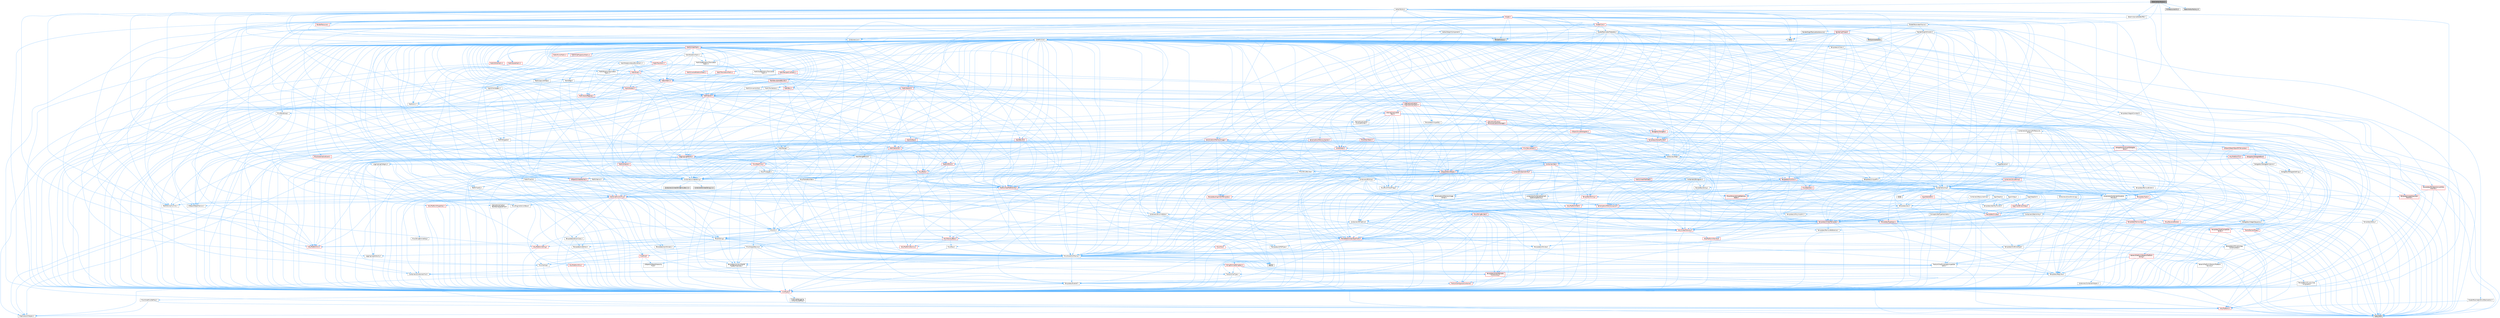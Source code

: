 digraph "WaterVertexFactory.h"
{
 // INTERACTIVE_SVG=YES
 // LATEX_PDF_SIZE
  bgcolor="transparent";
  edge [fontname=Helvetica,fontsize=10,labelfontname=Helvetica,labelfontsize=10];
  node [fontname=Helvetica,fontsize=10,shape=box,height=0.2,width=0.4];
  Node1 [id="Node000001",label="WaterVertexFactory.h",height=0.2,width=0.4,color="gray40", fillcolor="grey60", style="filled", fontcolor="black",tooltip=" "];
  Node1 -> Node2 [id="edge1_Node000001_Node000002",color="steelblue1",style="solid",tooltip=" "];
  Node2 [id="Node000002",label="ShaderParameterMacros.h",height=0.2,width=0.4,color="grey40", fillcolor="white", style="filled",URL="$d6/dbc/ShaderParameterMacros_8h.html",tooltip=" "];
  Node2 -> Node3 [id="edge2_Node000002_Node000003",color="steelblue1",style="solid",tooltip=" "];
  Node3 [id="Node000003",label="ShaderParameterStructDeclaration.h",height=0.2,width=0.4,color="grey40", fillcolor="white", style="filled",URL="$db/d89/ShaderParameterStructDeclaration_8h.html",tooltip=" "];
  Node3 -> Node4 [id="edge3_Node000003_Node000004",color="steelblue1",style="solid",tooltip=" "];
  Node4 [id="Node000004",label="type_traits",height=0.2,width=0.4,color="grey60", fillcolor="#E0E0E0", style="filled",tooltip=" "];
  Node3 -> Node5 [id="edge4_Node000003_Node000005",color="steelblue1",style="solid",tooltip=" "];
  Node5 [id="Node000005",label="HAL/Platform.h",height=0.2,width=0.4,color="red", fillcolor="#FFF0F0", style="filled",URL="$d9/dd0/Platform_8h.html",tooltip=" "];
  Node5 -> Node4 [id="edge5_Node000005_Node000004",color="steelblue1",style="solid",tooltip=" "];
  Node5 -> Node8 [id="edge6_Node000005_Node000008",color="steelblue1",style="solid",tooltip=" "];
  Node8 [id="Node000008",label="PreprocessorHelpers.h",height=0.2,width=0.4,color="grey40", fillcolor="white", style="filled",URL="$db/ddb/PreprocessorHelpers_8h.html",tooltip=" "];
  Node2 -> Node14 [id="edge7_Node000002_Node000014",color="steelblue1",style="solid",tooltip=" "];
  Node14 [id="Node000014",label="ShaderParameterMetadata.h",height=0.2,width=0.4,color="grey40", fillcolor="white", style="filled",URL="$d6/df9/ShaderParameterMetadata_8h.html",tooltip=" "];
  Node14 -> Node15 [id="edge8_Node000014_Node000015",color="steelblue1",style="solid",tooltip=" "];
  Node15 [id="Node000015",label="Containers/Array.h",height=0.2,width=0.4,color="grey40", fillcolor="white", style="filled",URL="$df/dd0/Array_8h.html",tooltip=" "];
  Node15 -> Node16 [id="edge9_Node000015_Node000016",color="steelblue1",style="solid",tooltip=" "];
  Node16 [id="Node000016",label="CoreTypes.h",height=0.2,width=0.4,color="red", fillcolor="#FFF0F0", style="filled",URL="$dc/dec/CoreTypes_8h.html",tooltip=" "];
  Node16 -> Node5 [id="edge10_Node000016_Node000005",color="steelblue1",style="solid",tooltip=" "];
  Node16 -> Node17 [id="edge11_Node000016_Node000017",color="steelblue1",style="solid",tooltip=" "];
  Node17 [id="Node000017",label="ProfilingDebugging\l/UMemoryDefines.h",height=0.2,width=0.4,color="grey40", fillcolor="white", style="filled",URL="$d2/da2/UMemoryDefines_8h.html",tooltip=" "];
  Node16 -> Node18 [id="edge12_Node000016_Node000018",color="steelblue1",style="solid",tooltip=" "];
  Node18 [id="Node000018",label="Misc/CoreMiscDefines.h",height=0.2,width=0.4,color="grey40", fillcolor="white", style="filled",URL="$da/d38/CoreMiscDefines_8h.html",tooltip=" "];
  Node18 -> Node5 [id="edge13_Node000018_Node000005",color="steelblue1",style="solid",tooltip=" "];
  Node18 -> Node8 [id="edge14_Node000018_Node000008",color="steelblue1",style="solid",tooltip=" "];
  Node15 -> Node20 [id="edge15_Node000015_Node000020",color="steelblue1",style="solid",tooltip=" "];
  Node20 [id="Node000020",label="Misc/AssertionMacros.h",height=0.2,width=0.4,color="grey40", fillcolor="white", style="filled",URL="$d0/dfa/AssertionMacros_8h.html",tooltip=" "];
  Node20 -> Node16 [id="edge16_Node000020_Node000016",color="steelblue1",style="solid",tooltip=" "];
  Node20 -> Node5 [id="edge17_Node000020_Node000005",color="steelblue1",style="solid",tooltip=" "];
  Node20 -> Node21 [id="edge18_Node000020_Node000021",color="steelblue1",style="solid",tooltip=" "];
  Node21 [id="Node000021",label="HAL/PlatformMisc.h",height=0.2,width=0.4,color="red", fillcolor="#FFF0F0", style="filled",URL="$d0/df5/PlatformMisc_8h.html",tooltip=" "];
  Node21 -> Node16 [id="edge19_Node000021_Node000016",color="steelblue1",style="solid",tooltip=" "];
  Node20 -> Node8 [id="edge20_Node000020_Node000008",color="steelblue1",style="solid",tooltip=" "];
  Node20 -> Node57 [id="edge21_Node000020_Node000057",color="steelblue1",style="solid",tooltip=" "];
  Node57 [id="Node000057",label="Templates/EnableIf.h",height=0.2,width=0.4,color="grey40", fillcolor="white", style="filled",URL="$d7/d60/EnableIf_8h.html",tooltip=" "];
  Node57 -> Node16 [id="edge22_Node000057_Node000016",color="steelblue1",style="solid",tooltip=" "];
  Node20 -> Node58 [id="edge23_Node000020_Node000058",color="steelblue1",style="solid",tooltip=" "];
  Node58 [id="Node000058",label="Templates/IsArrayOrRefOf\lTypeByPredicate.h",height=0.2,width=0.4,color="grey40", fillcolor="white", style="filled",URL="$d6/da1/IsArrayOrRefOfTypeByPredicate_8h.html",tooltip=" "];
  Node58 -> Node16 [id="edge24_Node000058_Node000016",color="steelblue1",style="solid",tooltip=" "];
  Node20 -> Node59 [id="edge25_Node000020_Node000059",color="steelblue1",style="solid",tooltip=" "];
  Node59 [id="Node000059",label="Templates/IsValidVariadic\lFunctionArg.h",height=0.2,width=0.4,color="red", fillcolor="#FFF0F0", style="filled",URL="$d0/dc8/IsValidVariadicFunctionArg_8h.html",tooltip=" "];
  Node59 -> Node16 [id="edge26_Node000059_Node000016",color="steelblue1",style="solid",tooltip=" "];
  Node59 -> Node4 [id="edge27_Node000059_Node000004",color="steelblue1",style="solid",tooltip=" "];
  Node20 -> Node61 [id="edge28_Node000020_Node000061",color="steelblue1",style="solid",tooltip=" "];
  Node61 [id="Node000061",label="Traits/IsCharEncodingCompatible\lWith.h",height=0.2,width=0.4,color="grey40", fillcolor="white", style="filled",URL="$df/dd1/IsCharEncodingCompatibleWith_8h.html",tooltip=" "];
  Node61 -> Node4 [id="edge29_Node000061_Node000004",color="steelblue1",style="solid",tooltip=" "];
  Node61 -> Node62 [id="edge30_Node000061_Node000062",color="steelblue1",style="solid",tooltip=" "];
  Node62 [id="Node000062",label="Traits/IsCharType.h",height=0.2,width=0.4,color="grey40", fillcolor="white", style="filled",URL="$db/d51/IsCharType_8h.html",tooltip=" "];
  Node62 -> Node16 [id="edge31_Node000062_Node000016",color="steelblue1",style="solid",tooltip=" "];
  Node20 -> Node63 [id="edge32_Node000020_Node000063",color="steelblue1",style="solid",tooltip=" "];
  Node63 [id="Node000063",label="Misc/VarArgs.h",height=0.2,width=0.4,color="grey40", fillcolor="white", style="filled",URL="$d5/d6f/VarArgs_8h.html",tooltip=" "];
  Node63 -> Node16 [id="edge33_Node000063_Node000016",color="steelblue1",style="solid",tooltip=" "];
  Node20 -> Node64 [id="edge34_Node000020_Node000064",color="steelblue1",style="solid",tooltip=" "];
  Node64 [id="Node000064",label="String/FormatStringSan.h",height=0.2,width=0.4,color="red", fillcolor="#FFF0F0", style="filled",URL="$d3/d8b/FormatStringSan_8h.html",tooltip=" "];
  Node64 -> Node4 [id="edge35_Node000064_Node000004",color="steelblue1",style="solid",tooltip=" "];
  Node64 -> Node16 [id="edge36_Node000064_Node000016",color="steelblue1",style="solid",tooltip=" "];
  Node64 -> Node65 [id="edge37_Node000064_Node000065",color="steelblue1",style="solid",tooltip=" "];
  Node65 [id="Node000065",label="Templates/Requires.h",height=0.2,width=0.4,color="grey40", fillcolor="white", style="filled",URL="$dc/d96/Requires_8h.html",tooltip=" "];
  Node65 -> Node57 [id="edge38_Node000065_Node000057",color="steelblue1",style="solid",tooltip=" "];
  Node65 -> Node4 [id="edge39_Node000065_Node000004",color="steelblue1",style="solid",tooltip=" "];
  Node64 -> Node59 [id="edge40_Node000064_Node000059",color="steelblue1",style="solid",tooltip=" "];
  Node64 -> Node62 [id="edge41_Node000064_Node000062",color="steelblue1",style="solid",tooltip=" "];
  Node64 -> Node29 [id="edge42_Node000064_Node000029",color="steelblue1",style="solid",tooltip=" "];
  Node29 [id="Node000029",label="Containers/ContainersFwd.h",height=0.2,width=0.4,color="grey40", fillcolor="white", style="filled",URL="$d4/d0a/ContainersFwd_8h.html",tooltip=" "];
  Node29 -> Node5 [id="edge43_Node000029_Node000005",color="steelblue1",style="solid",tooltip=" "];
  Node29 -> Node16 [id="edge44_Node000029_Node000016",color="steelblue1",style="solid",tooltip=" "];
  Node29 -> Node26 [id="edge45_Node000029_Node000026",color="steelblue1",style="solid",tooltip=" "];
  Node26 [id="Node000026",label="Traits/IsContiguousContainer.h",height=0.2,width=0.4,color="red", fillcolor="#FFF0F0", style="filled",URL="$d5/d3c/IsContiguousContainer_8h.html",tooltip=" "];
  Node26 -> Node16 [id="edge46_Node000026_Node000016",color="steelblue1",style="solid",tooltip=" "];
  Node20 -> Node70 [id="edge47_Node000020_Node000070",color="steelblue1",style="solid",tooltip=" "];
  Node70 [id="Node000070",label="atomic",height=0.2,width=0.4,color="grey60", fillcolor="#E0E0E0", style="filled",tooltip=" "];
  Node15 -> Node71 [id="edge48_Node000015_Node000071",color="steelblue1",style="solid",tooltip=" "];
  Node71 [id="Node000071",label="Misc/IntrusiveUnsetOptional\lState.h",height=0.2,width=0.4,color="red", fillcolor="#FFF0F0", style="filled",URL="$d2/d0a/IntrusiveUnsetOptionalState_8h.html",tooltip=" "];
  Node15 -> Node73 [id="edge49_Node000015_Node000073",color="steelblue1",style="solid",tooltip=" "];
  Node73 [id="Node000073",label="Misc/ReverseIterate.h",height=0.2,width=0.4,color="red", fillcolor="#FFF0F0", style="filled",URL="$db/de3/ReverseIterate_8h.html",tooltip=" "];
  Node73 -> Node5 [id="edge50_Node000073_Node000005",color="steelblue1",style="solid",tooltip=" "];
  Node15 -> Node75 [id="edge51_Node000015_Node000075",color="steelblue1",style="solid",tooltip=" "];
  Node75 [id="Node000075",label="HAL/UnrealMemory.h",height=0.2,width=0.4,color="red", fillcolor="#FFF0F0", style="filled",URL="$d9/d96/UnrealMemory_8h.html",tooltip=" "];
  Node75 -> Node16 [id="edge52_Node000075_Node000016",color="steelblue1",style="solid",tooltip=" "];
  Node75 -> Node79 [id="edge53_Node000075_Node000079",color="steelblue1",style="solid",tooltip=" "];
  Node79 [id="Node000079",label="HAL/MemoryBase.h",height=0.2,width=0.4,color="red", fillcolor="#FFF0F0", style="filled",URL="$d6/d9f/MemoryBase_8h.html",tooltip=" "];
  Node79 -> Node16 [id="edge54_Node000079_Node000016",color="steelblue1",style="solid",tooltip=" "];
  Node79 -> Node50 [id="edge55_Node000079_Node000050",color="steelblue1",style="solid",tooltip=" "];
  Node50 [id="Node000050",label="HAL/PlatformAtomics.h",height=0.2,width=0.4,color="red", fillcolor="#FFF0F0", style="filled",URL="$d3/d36/PlatformAtomics_8h.html",tooltip=" "];
  Node50 -> Node16 [id="edge56_Node000050_Node000016",color="steelblue1",style="solid",tooltip=" "];
  Node79 -> Node33 [id="edge57_Node000079_Node000033",color="steelblue1",style="solid",tooltip=" "];
  Node33 [id="Node000033",label="HAL/PlatformCrt.h",height=0.2,width=0.4,color="red", fillcolor="#FFF0F0", style="filled",URL="$d8/d75/PlatformCrt_8h.html",tooltip=" "];
  Node79 -> Node80 [id="edge58_Node000079_Node000080",color="steelblue1",style="solid",tooltip=" "];
  Node80 [id="Node000080",label="Misc/Exec.h",height=0.2,width=0.4,color="grey40", fillcolor="white", style="filled",URL="$de/ddb/Exec_8h.html",tooltip=" "];
  Node80 -> Node16 [id="edge59_Node000080_Node000016",color="steelblue1",style="solid",tooltip=" "];
  Node80 -> Node20 [id="edge60_Node000080_Node000020",color="steelblue1",style="solid",tooltip=" "];
  Node79 -> Node81 [id="edge61_Node000079_Node000081",color="steelblue1",style="solid",tooltip=" "];
  Node81 [id="Node000081",label="Misc/OutputDevice.h",height=0.2,width=0.4,color="grey40", fillcolor="white", style="filled",URL="$d7/d32/OutputDevice_8h.html",tooltip=" "];
  Node81 -> Node28 [id="edge62_Node000081_Node000028",color="steelblue1",style="solid",tooltip=" "];
  Node28 [id="Node000028",label="CoreFwd.h",height=0.2,width=0.4,color="red", fillcolor="#FFF0F0", style="filled",URL="$d1/d1e/CoreFwd_8h.html",tooltip=" "];
  Node28 -> Node16 [id="edge63_Node000028_Node000016",color="steelblue1",style="solid",tooltip=" "];
  Node28 -> Node29 [id="edge64_Node000028_Node000029",color="steelblue1",style="solid",tooltip=" "];
  Node28 -> Node31 [id="edge65_Node000028_Node000031",color="steelblue1",style="solid",tooltip=" "];
  Node31 [id="Node000031",label="UObject/UObjectHierarchy\lFwd.h",height=0.2,width=0.4,color="grey40", fillcolor="white", style="filled",URL="$d3/d13/UObjectHierarchyFwd_8h.html",tooltip=" "];
  Node81 -> Node16 [id="edge66_Node000081_Node000016",color="steelblue1",style="solid",tooltip=" "];
  Node81 -> Node82 [id="edge67_Node000081_Node000082",color="steelblue1",style="solid",tooltip=" "];
  Node82 [id="Node000082",label="Logging/LogVerbosity.h",height=0.2,width=0.4,color="grey40", fillcolor="white", style="filled",URL="$d2/d8f/LogVerbosity_8h.html",tooltip=" "];
  Node82 -> Node16 [id="edge68_Node000082_Node000016",color="steelblue1",style="solid",tooltip=" "];
  Node81 -> Node63 [id="edge69_Node000081_Node000063",color="steelblue1",style="solid",tooltip=" "];
  Node81 -> Node58 [id="edge70_Node000081_Node000058",color="steelblue1",style="solid",tooltip=" "];
  Node81 -> Node59 [id="edge71_Node000081_Node000059",color="steelblue1",style="solid",tooltip=" "];
  Node81 -> Node61 [id="edge72_Node000081_Node000061",color="steelblue1",style="solid",tooltip=" "];
  Node75 -> Node92 [id="edge73_Node000075_Node000092",color="steelblue1",style="solid",tooltip=" "];
  Node92 [id="Node000092",label="HAL/PlatformMemory.h",height=0.2,width=0.4,color="red", fillcolor="#FFF0F0", style="filled",URL="$de/d68/PlatformMemory_8h.html",tooltip=" "];
  Node92 -> Node16 [id="edge74_Node000092_Node000016",color="steelblue1",style="solid",tooltip=" "];
  Node75 -> Node95 [id="edge75_Node000075_Node000095",color="steelblue1",style="solid",tooltip=" "];
  Node95 [id="Node000095",label="Templates/IsPointer.h",height=0.2,width=0.4,color="grey40", fillcolor="white", style="filled",URL="$d7/d05/IsPointer_8h.html",tooltip=" "];
  Node95 -> Node16 [id="edge76_Node000095_Node000016",color="steelblue1",style="solid",tooltip=" "];
  Node15 -> Node96 [id="edge77_Node000015_Node000096",color="steelblue1",style="solid",tooltip=" "];
  Node96 [id="Node000096",label="Templates/UnrealTypeTraits.h",height=0.2,width=0.4,color="red", fillcolor="#FFF0F0", style="filled",URL="$d2/d2d/UnrealTypeTraits_8h.html",tooltip=" "];
  Node96 -> Node16 [id="edge78_Node000096_Node000016",color="steelblue1",style="solid",tooltip=" "];
  Node96 -> Node95 [id="edge79_Node000096_Node000095",color="steelblue1",style="solid",tooltip=" "];
  Node96 -> Node20 [id="edge80_Node000096_Node000020",color="steelblue1",style="solid",tooltip=" "];
  Node96 -> Node88 [id="edge81_Node000096_Node000088",color="steelblue1",style="solid",tooltip=" "];
  Node88 [id="Node000088",label="Templates/AndOrNot.h",height=0.2,width=0.4,color="grey40", fillcolor="white", style="filled",URL="$db/d0a/AndOrNot_8h.html",tooltip=" "];
  Node88 -> Node16 [id="edge82_Node000088_Node000016",color="steelblue1",style="solid",tooltip=" "];
  Node96 -> Node57 [id="edge83_Node000096_Node000057",color="steelblue1",style="solid",tooltip=" "];
  Node96 -> Node97 [id="edge84_Node000096_Node000097",color="steelblue1",style="solid",tooltip=" "];
  Node97 [id="Node000097",label="Templates/IsArithmetic.h",height=0.2,width=0.4,color="grey40", fillcolor="white", style="filled",URL="$d2/d5d/IsArithmetic_8h.html",tooltip=" "];
  Node97 -> Node16 [id="edge85_Node000097_Node000016",color="steelblue1",style="solid",tooltip=" "];
  Node96 -> Node99 [id="edge86_Node000096_Node000099",color="steelblue1",style="solid",tooltip=" "];
  Node99 [id="Node000099",label="Templates/IsPODType.h",height=0.2,width=0.4,color="grey40", fillcolor="white", style="filled",URL="$d7/db1/IsPODType_8h.html",tooltip=" "];
  Node99 -> Node16 [id="edge87_Node000099_Node000016",color="steelblue1",style="solid",tooltip=" "];
  Node96 -> Node100 [id="edge88_Node000096_Node000100",color="steelblue1",style="solid",tooltip=" "];
  Node100 [id="Node000100",label="Templates/IsUECoreType.h",height=0.2,width=0.4,color="grey40", fillcolor="white", style="filled",URL="$d1/db8/IsUECoreType_8h.html",tooltip=" "];
  Node100 -> Node16 [id="edge89_Node000100_Node000016",color="steelblue1",style="solid",tooltip=" "];
  Node100 -> Node4 [id="edge90_Node000100_Node000004",color="steelblue1",style="solid",tooltip=" "];
  Node96 -> Node89 [id="edge91_Node000096_Node000089",color="steelblue1",style="solid",tooltip=" "];
  Node89 [id="Node000089",label="Templates/IsTriviallyCopy\lConstructible.h",height=0.2,width=0.4,color="grey40", fillcolor="white", style="filled",URL="$d3/d78/IsTriviallyCopyConstructible_8h.html",tooltip=" "];
  Node89 -> Node16 [id="edge92_Node000089_Node000016",color="steelblue1",style="solid",tooltip=" "];
  Node89 -> Node4 [id="edge93_Node000089_Node000004",color="steelblue1",style="solid",tooltip=" "];
  Node15 -> Node101 [id="edge94_Node000015_Node000101",color="steelblue1",style="solid",tooltip=" "];
  Node101 [id="Node000101",label="Templates/UnrealTemplate.h",height=0.2,width=0.4,color="red", fillcolor="#FFF0F0", style="filled",URL="$d4/d24/UnrealTemplate_8h.html",tooltip=" "];
  Node101 -> Node16 [id="edge95_Node000101_Node000016",color="steelblue1",style="solid",tooltip=" "];
  Node101 -> Node95 [id="edge96_Node000101_Node000095",color="steelblue1",style="solid",tooltip=" "];
  Node101 -> Node75 [id="edge97_Node000101_Node000075",color="steelblue1",style="solid",tooltip=" "];
  Node101 -> Node96 [id="edge98_Node000101_Node000096",color="steelblue1",style="solid",tooltip=" "];
  Node101 -> Node104 [id="edge99_Node000101_Node000104",color="steelblue1",style="solid",tooltip=" "];
  Node104 [id="Node000104",label="Templates/RemoveReference.h",height=0.2,width=0.4,color="grey40", fillcolor="white", style="filled",URL="$da/dbe/RemoveReference_8h.html",tooltip=" "];
  Node104 -> Node16 [id="edge100_Node000104_Node000016",color="steelblue1",style="solid",tooltip=" "];
  Node101 -> Node65 [id="edge101_Node000101_Node000065",color="steelblue1",style="solid",tooltip=" "];
  Node101 -> Node105 [id="edge102_Node000101_Node000105",color="steelblue1",style="solid",tooltip=" "];
  Node105 [id="Node000105",label="Templates/TypeCompatible\lBytes.h",height=0.2,width=0.4,color="red", fillcolor="#FFF0F0", style="filled",URL="$df/d0a/TypeCompatibleBytes_8h.html",tooltip=" "];
  Node105 -> Node16 [id="edge103_Node000105_Node000016",color="steelblue1",style="solid",tooltip=" "];
  Node105 -> Node4 [id="edge104_Node000105_Node000004",color="steelblue1",style="solid",tooltip=" "];
  Node101 -> Node26 [id="edge105_Node000101_Node000026",color="steelblue1",style="solid",tooltip=" "];
  Node101 -> Node4 [id="edge106_Node000101_Node000004",color="steelblue1",style="solid",tooltip=" "];
  Node15 -> Node107 [id="edge107_Node000015_Node000107",color="steelblue1",style="solid",tooltip=" "];
  Node107 [id="Node000107",label="Containers/AllowShrinking.h",height=0.2,width=0.4,color="grey40", fillcolor="white", style="filled",URL="$d7/d1a/AllowShrinking_8h.html",tooltip=" "];
  Node107 -> Node16 [id="edge108_Node000107_Node000016",color="steelblue1",style="solid",tooltip=" "];
  Node15 -> Node108 [id="edge109_Node000015_Node000108",color="steelblue1",style="solid",tooltip=" "];
  Node108 [id="Node000108",label="Containers/ContainerAllocation\lPolicies.h",height=0.2,width=0.4,color="grey40", fillcolor="white", style="filled",URL="$d7/dff/ContainerAllocationPolicies_8h.html",tooltip=" "];
  Node108 -> Node16 [id="edge110_Node000108_Node000016",color="steelblue1",style="solid",tooltip=" "];
  Node108 -> Node109 [id="edge111_Node000108_Node000109",color="steelblue1",style="solid",tooltip=" "];
  Node109 [id="Node000109",label="Containers/ContainerHelpers.h",height=0.2,width=0.4,color="grey40", fillcolor="white", style="filled",URL="$d7/d33/ContainerHelpers_8h.html",tooltip=" "];
  Node109 -> Node16 [id="edge112_Node000109_Node000016",color="steelblue1",style="solid",tooltip=" "];
  Node108 -> Node108 [id="edge113_Node000108_Node000108",color="steelblue1",style="solid",tooltip=" "];
  Node108 -> Node110 [id="edge114_Node000108_Node000110",color="steelblue1",style="solid",tooltip=" "];
  Node110 [id="Node000110",label="HAL/PlatformMath.h",height=0.2,width=0.4,color="red", fillcolor="#FFF0F0", style="filled",URL="$dc/d53/PlatformMath_8h.html",tooltip=" "];
  Node110 -> Node16 [id="edge115_Node000110_Node000016",color="steelblue1",style="solid",tooltip=" "];
  Node108 -> Node75 [id="edge116_Node000108_Node000075",color="steelblue1",style="solid",tooltip=" "];
  Node108 -> Node43 [id="edge117_Node000108_Node000043",color="steelblue1",style="solid",tooltip=" "];
  Node43 [id="Node000043",label="Math/NumericLimits.h",height=0.2,width=0.4,color="grey40", fillcolor="white", style="filled",URL="$df/d1b/NumericLimits_8h.html",tooltip=" "];
  Node43 -> Node16 [id="edge118_Node000043_Node000016",color="steelblue1",style="solid",tooltip=" "];
  Node108 -> Node20 [id="edge119_Node000108_Node000020",color="steelblue1",style="solid",tooltip=" "];
  Node108 -> Node118 [id="edge120_Node000108_Node000118",color="steelblue1",style="solid",tooltip=" "];
  Node118 [id="Node000118",label="Templates/IsPolymorphic.h",height=0.2,width=0.4,color="grey40", fillcolor="white", style="filled",URL="$dc/d20/IsPolymorphic_8h.html",tooltip=" "];
  Node108 -> Node119 [id="edge121_Node000108_Node000119",color="steelblue1",style="solid",tooltip=" "];
  Node119 [id="Node000119",label="Templates/MemoryOps.h",height=0.2,width=0.4,color="red", fillcolor="#FFF0F0", style="filled",URL="$db/dea/MemoryOps_8h.html",tooltip=" "];
  Node119 -> Node16 [id="edge122_Node000119_Node000016",color="steelblue1",style="solid",tooltip=" "];
  Node119 -> Node75 [id="edge123_Node000119_Node000075",color="steelblue1",style="solid",tooltip=" "];
  Node119 -> Node90 [id="edge124_Node000119_Node000090",color="steelblue1",style="solid",tooltip=" "];
  Node90 [id="Node000090",label="Templates/IsTriviallyCopy\lAssignable.h",height=0.2,width=0.4,color="grey40", fillcolor="white", style="filled",URL="$d2/df2/IsTriviallyCopyAssignable_8h.html",tooltip=" "];
  Node90 -> Node16 [id="edge125_Node000090_Node000016",color="steelblue1",style="solid",tooltip=" "];
  Node90 -> Node4 [id="edge126_Node000090_Node000004",color="steelblue1",style="solid",tooltip=" "];
  Node119 -> Node89 [id="edge127_Node000119_Node000089",color="steelblue1",style="solid",tooltip=" "];
  Node119 -> Node65 [id="edge128_Node000119_Node000065",color="steelblue1",style="solid",tooltip=" "];
  Node119 -> Node96 [id="edge129_Node000119_Node000096",color="steelblue1",style="solid",tooltip=" "];
  Node119 -> Node4 [id="edge130_Node000119_Node000004",color="steelblue1",style="solid",tooltip=" "];
  Node108 -> Node105 [id="edge131_Node000108_Node000105",color="steelblue1",style="solid",tooltip=" "];
  Node108 -> Node4 [id="edge132_Node000108_Node000004",color="steelblue1",style="solid",tooltip=" "];
  Node15 -> Node120 [id="edge133_Node000015_Node000120",color="steelblue1",style="solid",tooltip=" "];
  Node120 [id="Node000120",label="Containers/ContainerElement\lTypeCompatibility.h",height=0.2,width=0.4,color="grey40", fillcolor="white", style="filled",URL="$df/ddf/ContainerElementTypeCompatibility_8h.html",tooltip=" "];
  Node120 -> Node16 [id="edge134_Node000120_Node000016",color="steelblue1",style="solid",tooltip=" "];
  Node120 -> Node96 [id="edge135_Node000120_Node000096",color="steelblue1",style="solid",tooltip=" "];
  Node15 -> Node121 [id="edge136_Node000015_Node000121",color="steelblue1",style="solid",tooltip=" "];
  Node121 [id="Node000121",label="Serialization/Archive.h",height=0.2,width=0.4,color="red", fillcolor="#FFF0F0", style="filled",URL="$d7/d3b/Archive_8h.html",tooltip=" "];
  Node121 -> Node28 [id="edge137_Node000121_Node000028",color="steelblue1",style="solid",tooltip=" "];
  Node121 -> Node16 [id="edge138_Node000121_Node000016",color="steelblue1",style="solid",tooltip=" "];
  Node121 -> Node122 [id="edge139_Node000121_Node000122",color="steelblue1",style="solid",tooltip=" "];
  Node122 [id="Node000122",label="HAL/PlatformProperties.h",height=0.2,width=0.4,color="red", fillcolor="#FFF0F0", style="filled",URL="$d9/db0/PlatformProperties_8h.html",tooltip=" "];
  Node122 -> Node16 [id="edge140_Node000122_Node000016",color="steelblue1",style="solid",tooltip=" "];
  Node121 -> Node125 [id="edge141_Node000121_Node000125",color="steelblue1",style="solid",tooltip=" "];
  Node125 [id="Node000125",label="Internationalization\l/TextNamespaceFwd.h",height=0.2,width=0.4,color="grey40", fillcolor="white", style="filled",URL="$d8/d97/TextNamespaceFwd_8h.html",tooltip=" "];
  Node125 -> Node16 [id="edge142_Node000125_Node000016",color="steelblue1",style="solid",tooltip=" "];
  Node121 -> Node20 [id="edge143_Node000121_Node000020",color="steelblue1",style="solid",tooltip=" "];
  Node121 -> Node126 [id="edge144_Node000121_Node000126",color="steelblue1",style="solid",tooltip=" "];
  Node126 [id="Node000126",label="Misc/EngineVersionBase.h",height=0.2,width=0.4,color="grey40", fillcolor="white", style="filled",URL="$d5/d2b/EngineVersionBase_8h.html",tooltip=" "];
  Node126 -> Node16 [id="edge145_Node000126_Node000016",color="steelblue1",style="solid",tooltip=" "];
  Node121 -> Node63 [id="edge146_Node000121_Node000063",color="steelblue1",style="solid",tooltip=" "];
  Node121 -> Node57 [id="edge147_Node000121_Node000057",color="steelblue1",style="solid",tooltip=" "];
  Node121 -> Node58 [id="edge148_Node000121_Node000058",color="steelblue1",style="solid",tooltip=" "];
  Node121 -> Node129 [id="edge149_Node000121_Node000129",color="steelblue1",style="solid",tooltip=" "];
  Node129 [id="Node000129",label="Templates/IsEnumClass.h",height=0.2,width=0.4,color="grey40", fillcolor="white", style="filled",URL="$d7/d15/IsEnumClass_8h.html",tooltip=" "];
  Node129 -> Node16 [id="edge150_Node000129_Node000016",color="steelblue1",style="solid",tooltip=" "];
  Node129 -> Node88 [id="edge151_Node000129_Node000088",color="steelblue1",style="solid",tooltip=" "];
  Node121 -> Node59 [id="edge152_Node000121_Node000059",color="steelblue1",style="solid",tooltip=" "];
  Node121 -> Node101 [id="edge153_Node000121_Node000101",color="steelblue1",style="solid",tooltip=" "];
  Node121 -> Node61 [id="edge154_Node000121_Node000061",color="steelblue1",style="solid",tooltip=" "];
  Node121 -> Node130 [id="edge155_Node000121_Node000130",color="steelblue1",style="solid",tooltip=" "];
  Node130 [id="Node000130",label="UObject/ObjectVersion.h",height=0.2,width=0.4,color="grey40", fillcolor="white", style="filled",URL="$da/d63/ObjectVersion_8h.html",tooltip=" "];
  Node130 -> Node16 [id="edge156_Node000130_Node000016",color="steelblue1",style="solid",tooltip=" "];
  Node15 -> Node131 [id="edge157_Node000015_Node000131",color="steelblue1",style="solid",tooltip=" "];
  Node131 [id="Node000131",label="Serialization/MemoryImage\lWriter.h",height=0.2,width=0.4,color="grey40", fillcolor="white", style="filled",URL="$d0/d08/MemoryImageWriter_8h.html",tooltip=" "];
  Node131 -> Node16 [id="edge158_Node000131_Node000016",color="steelblue1",style="solid",tooltip=" "];
  Node131 -> Node132 [id="edge159_Node000131_Node000132",color="steelblue1",style="solid",tooltip=" "];
  Node132 [id="Node000132",label="Serialization/MemoryLayout.h",height=0.2,width=0.4,color="red", fillcolor="#FFF0F0", style="filled",URL="$d7/d66/MemoryLayout_8h.html",tooltip=" "];
  Node132 -> Node135 [id="edge160_Node000132_Node000135",color="steelblue1",style="solid",tooltip=" "];
  Node135 [id="Node000135",label="Containers/EnumAsByte.h",height=0.2,width=0.4,color="grey40", fillcolor="white", style="filled",URL="$d6/d9a/EnumAsByte_8h.html",tooltip=" "];
  Node135 -> Node16 [id="edge161_Node000135_Node000016",color="steelblue1",style="solid",tooltip=" "];
  Node135 -> Node99 [id="edge162_Node000135_Node000099",color="steelblue1",style="solid",tooltip=" "];
  Node135 -> Node136 [id="edge163_Node000135_Node000136",color="steelblue1",style="solid",tooltip=" "];
  Node136 [id="Node000136",label="Templates/TypeHash.h",height=0.2,width=0.4,color="red", fillcolor="#FFF0F0", style="filled",URL="$d1/d62/TypeHash_8h.html",tooltip=" "];
  Node136 -> Node16 [id="edge164_Node000136_Node000016",color="steelblue1",style="solid",tooltip=" "];
  Node136 -> Node65 [id="edge165_Node000136_Node000065",color="steelblue1",style="solid",tooltip=" "];
  Node136 -> Node137 [id="edge166_Node000136_Node000137",color="steelblue1",style="solid",tooltip=" "];
  Node137 [id="Node000137",label="Misc/Crc.h",height=0.2,width=0.4,color="grey40", fillcolor="white", style="filled",URL="$d4/dd2/Crc_8h.html",tooltip=" "];
  Node137 -> Node16 [id="edge167_Node000137_Node000016",color="steelblue1",style="solid",tooltip=" "];
  Node137 -> Node77 [id="edge168_Node000137_Node000077",color="steelblue1",style="solid",tooltip=" "];
  Node77 [id="Node000077",label="HAL/PlatformString.h",height=0.2,width=0.4,color="red", fillcolor="#FFF0F0", style="filled",URL="$db/db5/PlatformString_8h.html",tooltip=" "];
  Node77 -> Node16 [id="edge169_Node000077_Node000016",color="steelblue1",style="solid",tooltip=" "];
  Node137 -> Node20 [id="edge170_Node000137_Node000020",color="steelblue1",style="solid",tooltip=" "];
  Node137 -> Node138 [id="edge171_Node000137_Node000138",color="steelblue1",style="solid",tooltip=" "];
  Node138 [id="Node000138",label="Misc/CString.h",height=0.2,width=0.4,color="grey40", fillcolor="white", style="filled",URL="$d2/d49/CString_8h.html",tooltip=" "];
  Node138 -> Node16 [id="edge172_Node000138_Node000016",color="steelblue1",style="solid",tooltip=" "];
  Node138 -> Node33 [id="edge173_Node000138_Node000033",color="steelblue1",style="solid",tooltip=" "];
  Node138 -> Node77 [id="edge174_Node000138_Node000077",color="steelblue1",style="solid",tooltip=" "];
  Node138 -> Node20 [id="edge175_Node000138_Node000020",color="steelblue1",style="solid",tooltip=" "];
  Node138 -> Node139 [id="edge176_Node000138_Node000139",color="steelblue1",style="solid",tooltip=" "];
  Node139 [id="Node000139",label="Misc/Char.h",height=0.2,width=0.4,color="red", fillcolor="#FFF0F0", style="filled",URL="$d0/d58/Char_8h.html",tooltip=" "];
  Node139 -> Node16 [id="edge177_Node000139_Node000016",color="steelblue1",style="solid",tooltip=" "];
  Node139 -> Node4 [id="edge178_Node000139_Node000004",color="steelblue1",style="solid",tooltip=" "];
  Node138 -> Node63 [id="edge179_Node000138_Node000063",color="steelblue1",style="solid",tooltip=" "];
  Node138 -> Node58 [id="edge180_Node000138_Node000058",color="steelblue1",style="solid",tooltip=" "];
  Node138 -> Node59 [id="edge181_Node000138_Node000059",color="steelblue1",style="solid",tooltip=" "];
  Node138 -> Node61 [id="edge182_Node000138_Node000061",color="steelblue1",style="solid",tooltip=" "];
  Node137 -> Node139 [id="edge183_Node000137_Node000139",color="steelblue1",style="solid",tooltip=" "];
  Node137 -> Node96 [id="edge184_Node000137_Node000096",color="steelblue1",style="solid",tooltip=" "];
  Node137 -> Node62 [id="edge185_Node000137_Node000062",color="steelblue1",style="solid",tooltip=" "];
  Node136 -> Node4 [id="edge186_Node000136_Node000004",color="steelblue1",style="solid",tooltip=" "];
  Node132 -> Node23 [id="edge187_Node000132_Node000023",color="steelblue1",style="solid",tooltip=" "];
  Node23 [id="Node000023",label="Containers/StringFwd.h",height=0.2,width=0.4,color="grey40", fillcolor="white", style="filled",URL="$df/d37/StringFwd_8h.html",tooltip=" "];
  Node23 -> Node16 [id="edge188_Node000023_Node000016",color="steelblue1",style="solid",tooltip=" "];
  Node23 -> Node24 [id="edge189_Node000023_Node000024",color="steelblue1",style="solid",tooltip=" "];
  Node24 [id="Node000024",label="Traits/ElementType.h",height=0.2,width=0.4,color="red", fillcolor="#FFF0F0", style="filled",URL="$d5/d4f/ElementType_8h.html",tooltip=" "];
  Node24 -> Node5 [id="edge190_Node000024_Node000005",color="steelblue1",style="solid",tooltip=" "];
  Node24 -> Node4 [id="edge191_Node000024_Node000004",color="steelblue1",style="solid",tooltip=" "];
  Node23 -> Node26 [id="edge192_Node000023_Node000026",color="steelblue1",style="solid",tooltip=" "];
  Node132 -> Node75 [id="edge193_Node000132_Node000075",color="steelblue1",style="solid",tooltip=" "];
  Node132 -> Node57 [id="edge194_Node000132_Node000057",color="steelblue1",style="solid",tooltip=" "];
  Node132 -> Node118 [id="edge195_Node000132_Node000118",color="steelblue1",style="solid",tooltip=" "];
  Node132 -> Node101 [id="edge196_Node000132_Node000101",color="steelblue1",style="solid",tooltip=" "];
  Node15 -> Node145 [id="edge197_Node000015_Node000145",color="steelblue1",style="solid",tooltip=" "];
  Node145 [id="Node000145",label="Algo/Heapify.h",height=0.2,width=0.4,color="grey40", fillcolor="white", style="filled",URL="$d0/d2a/Heapify_8h.html",tooltip=" "];
  Node145 -> Node146 [id="edge198_Node000145_Node000146",color="steelblue1",style="solid",tooltip=" "];
  Node146 [id="Node000146",label="Algo/Impl/BinaryHeap.h",height=0.2,width=0.4,color="red", fillcolor="#FFF0F0", style="filled",URL="$d7/da3/Algo_2Impl_2BinaryHeap_8h.html",tooltip=" "];
  Node146 -> Node147 [id="edge199_Node000146_Node000147",color="steelblue1",style="solid",tooltip=" "];
  Node147 [id="Node000147",label="Templates/Invoke.h",height=0.2,width=0.4,color="red", fillcolor="#FFF0F0", style="filled",URL="$d7/deb/Invoke_8h.html",tooltip=" "];
  Node147 -> Node16 [id="edge200_Node000147_Node000016",color="steelblue1",style="solid",tooltip=" "];
  Node147 -> Node101 [id="edge201_Node000147_Node000101",color="steelblue1",style="solid",tooltip=" "];
  Node147 -> Node4 [id="edge202_Node000147_Node000004",color="steelblue1",style="solid",tooltip=" "];
  Node146 -> Node4 [id="edge203_Node000146_Node000004",color="steelblue1",style="solid",tooltip=" "];
  Node145 -> Node151 [id="edge204_Node000145_Node000151",color="steelblue1",style="solid",tooltip=" "];
  Node151 [id="Node000151",label="Templates/IdentityFunctor.h",height=0.2,width=0.4,color="grey40", fillcolor="white", style="filled",URL="$d7/d2e/IdentityFunctor_8h.html",tooltip=" "];
  Node151 -> Node5 [id="edge205_Node000151_Node000005",color="steelblue1",style="solid",tooltip=" "];
  Node145 -> Node147 [id="edge206_Node000145_Node000147",color="steelblue1",style="solid",tooltip=" "];
  Node145 -> Node152 [id="edge207_Node000145_Node000152",color="steelblue1",style="solid",tooltip=" "];
  Node152 [id="Node000152",label="Templates/Less.h",height=0.2,width=0.4,color="grey40", fillcolor="white", style="filled",URL="$de/dc8/Less_8h.html",tooltip=" "];
  Node152 -> Node16 [id="edge208_Node000152_Node000016",color="steelblue1",style="solid",tooltip=" "];
  Node152 -> Node101 [id="edge209_Node000152_Node000101",color="steelblue1",style="solid",tooltip=" "];
  Node145 -> Node101 [id="edge210_Node000145_Node000101",color="steelblue1",style="solid",tooltip=" "];
  Node15 -> Node153 [id="edge211_Node000015_Node000153",color="steelblue1",style="solid",tooltip=" "];
  Node153 [id="Node000153",label="Algo/HeapSort.h",height=0.2,width=0.4,color="grey40", fillcolor="white", style="filled",URL="$d3/d92/HeapSort_8h.html",tooltip=" "];
  Node153 -> Node146 [id="edge212_Node000153_Node000146",color="steelblue1",style="solid",tooltip=" "];
  Node153 -> Node151 [id="edge213_Node000153_Node000151",color="steelblue1",style="solid",tooltip=" "];
  Node153 -> Node152 [id="edge214_Node000153_Node000152",color="steelblue1",style="solid",tooltip=" "];
  Node153 -> Node101 [id="edge215_Node000153_Node000101",color="steelblue1",style="solid",tooltip=" "];
  Node15 -> Node154 [id="edge216_Node000015_Node000154",color="steelblue1",style="solid",tooltip=" "];
  Node154 [id="Node000154",label="Algo/IsHeap.h",height=0.2,width=0.4,color="grey40", fillcolor="white", style="filled",URL="$de/d32/IsHeap_8h.html",tooltip=" "];
  Node154 -> Node146 [id="edge217_Node000154_Node000146",color="steelblue1",style="solid",tooltip=" "];
  Node154 -> Node151 [id="edge218_Node000154_Node000151",color="steelblue1",style="solid",tooltip=" "];
  Node154 -> Node147 [id="edge219_Node000154_Node000147",color="steelblue1",style="solid",tooltip=" "];
  Node154 -> Node152 [id="edge220_Node000154_Node000152",color="steelblue1",style="solid",tooltip=" "];
  Node154 -> Node101 [id="edge221_Node000154_Node000101",color="steelblue1",style="solid",tooltip=" "];
  Node15 -> Node146 [id="edge222_Node000015_Node000146",color="steelblue1",style="solid",tooltip=" "];
  Node15 -> Node155 [id="edge223_Node000015_Node000155",color="steelblue1",style="solid",tooltip=" "];
  Node155 [id="Node000155",label="Algo/StableSort.h",height=0.2,width=0.4,color="red", fillcolor="#FFF0F0", style="filled",URL="$d7/d3c/StableSort_8h.html",tooltip=" "];
  Node155 -> Node151 [id="edge224_Node000155_Node000151",color="steelblue1",style="solid",tooltip=" "];
  Node155 -> Node147 [id="edge225_Node000155_Node000147",color="steelblue1",style="solid",tooltip=" "];
  Node155 -> Node152 [id="edge226_Node000155_Node000152",color="steelblue1",style="solid",tooltip=" "];
  Node155 -> Node101 [id="edge227_Node000155_Node000101",color="steelblue1",style="solid",tooltip=" "];
  Node15 -> Node158 [id="edge228_Node000015_Node000158",color="steelblue1",style="solid",tooltip=" "];
  Node158 [id="Node000158",label="Concepts/GetTypeHashable.h",height=0.2,width=0.4,color="grey40", fillcolor="white", style="filled",URL="$d3/da2/GetTypeHashable_8h.html",tooltip=" "];
  Node158 -> Node16 [id="edge229_Node000158_Node000016",color="steelblue1",style="solid",tooltip=" "];
  Node158 -> Node136 [id="edge230_Node000158_Node000136",color="steelblue1",style="solid",tooltip=" "];
  Node15 -> Node151 [id="edge231_Node000015_Node000151",color="steelblue1",style="solid",tooltip=" "];
  Node15 -> Node147 [id="edge232_Node000015_Node000147",color="steelblue1",style="solid",tooltip=" "];
  Node15 -> Node152 [id="edge233_Node000015_Node000152",color="steelblue1",style="solid",tooltip=" "];
  Node15 -> Node159 [id="edge234_Node000015_Node000159",color="steelblue1",style="solid",tooltip=" "];
  Node159 [id="Node000159",label="Templates/LosesQualifiers\lFromTo.h",height=0.2,width=0.4,color="red", fillcolor="#FFF0F0", style="filled",URL="$d2/db3/LosesQualifiersFromTo_8h.html",tooltip=" "];
  Node159 -> Node4 [id="edge235_Node000159_Node000004",color="steelblue1",style="solid",tooltip=" "];
  Node15 -> Node65 [id="edge236_Node000015_Node000065",color="steelblue1",style="solid",tooltip=" "];
  Node15 -> Node160 [id="edge237_Node000015_Node000160",color="steelblue1",style="solid",tooltip=" "];
  Node160 [id="Node000160",label="Templates/Sorting.h",height=0.2,width=0.4,color="red", fillcolor="#FFF0F0", style="filled",URL="$d3/d9e/Sorting_8h.html",tooltip=" "];
  Node160 -> Node16 [id="edge238_Node000160_Node000016",color="steelblue1",style="solid",tooltip=" "];
  Node160 -> Node110 [id="edge239_Node000160_Node000110",color="steelblue1",style="solid",tooltip=" "];
  Node160 -> Node152 [id="edge240_Node000160_Node000152",color="steelblue1",style="solid",tooltip=" "];
  Node15 -> Node164 [id="edge241_Node000015_Node000164",color="steelblue1",style="solid",tooltip=" "];
  Node164 [id="Node000164",label="Templates/AlignmentTemplates.h",height=0.2,width=0.4,color="red", fillcolor="#FFF0F0", style="filled",URL="$dd/d32/AlignmentTemplates_8h.html",tooltip=" "];
  Node164 -> Node16 [id="edge242_Node000164_Node000016",color="steelblue1",style="solid",tooltip=" "];
  Node164 -> Node95 [id="edge243_Node000164_Node000095",color="steelblue1",style="solid",tooltip=" "];
  Node15 -> Node24 [id="edge244_Node000015_Node000024",color="steelblue1",style="solid",tooltip=" "];
  Node15 -> Node116 [id="edge245_Node000015_Node000116",color="steelblue1",style="solid",tooltip=" "];
  Node116 [id="Node000116",label="limits",height=0.2,width=0.4,color="grey60", fillcolor="#E0E0E0", style="filled",tooltip=" "];
  Node15 -> Node4 [id="edge246_Node000015_Node000004",color="steelblue1",style="solid",tooltip=" "];
  Node14 -> Node165 [id="edge247_Node000014_Node000165",color="steelblue1",style="solid",tooltip=" "];
  Node165 [id="Node000165",label="Containers/List.h",height=0.2,width=0.4,color="grey40", fillcolor="white", style="filled",URL="$de/d88/List_8h.html",tooltip=" "];
  Node165 -> Node16 [id="edge248_Node000165_Node000016",color="steelblue1",style="solid",tooltip=" "];
  Node165 -> Node20 [id="edge249_Node000165_Node000020",color="steelblue1",style="solid",tooltip=" "];
  Node14 -> Node166 [id="edge250_Node000014_Node000166",color="steelblue1",style="solid",tooltip=" "];
  Node166 [id="Node000166",label="Containers/Map.h",height=0.2,width=0.4,color="grey40", fillcolor="white", style="filled",URL="$df/d79/Map_8h.html",tooltip=" "];
  Node166 -> Node16 [id="edge251_Node000166_Node000016",color="steelblue1",style="solid",tooltip=" "];
  Node166 -> Node167 [id="edge252_Node000166_Node000167",color="steelblue1",style="solid",tooltip=" "];
  Node167 [id="Node000167",label="Algo/Reverse.h",height=0.2,width=0.4,color="grey40", fillcolor="white", style="filled",URL="$d5/d93/Reverse_8h.html",tooltip=" "];
  Node167 -> Node16 [id="edge253_Node000167_Node000016",color="steelblue1",style="solid",tooltip=" "];
  Node167 -> Node101 [id="edge254_Node000167_Node000101",color="steelblue1",style="solid",tooltip=" "];
  Node166 -> Node120 [id="edge255_Node000166_Node000120",color="steelblue1",style="solid",tooltip=" "];
  Node166 -> Node168 [id="edge256_Node000166_Node000168",color="steelblue1",style="solid",tooltip=" "];
  Node168 [id="Node000168",label="Containers/Set.h",height=0.2,width=0.4,color="red", fillcolor="#FFF0F0", style="filled",URL="$d4/d45/Set_8h.html",tooltip=" "];
  Node168 -> Node108 [id="edge257_Node000168_Node000108",color="steelblue1",style="solid",tooltip=" "];
  Node168 -> Node120 [id="edge258_Node000168_Node000120",color="steelblue1",style="solid",tooltip=" "];
  Node168 -> Node170 [id="edge259_Node000168_Node000170",color="steelblue1",style="solid",tooltip=" "];
  Node170 [id="Node000170",label="Containers/SparseArray.h",height=0.2,width=0.4,color="red", fillcolor="#FFF0F0", style="filled",URL="$d5/dbf/SparseArray_8h.html",tooltip=" "];
  Node170 -> Node16 [id="edge260_Node000170_Node000016",color="steelblue1",style="solid",tooltip=" "];
  Node170 -> Node20 [id="edge261_Node000170_Node000020",color="steelblue1",style="solid",tooltip=" "];
  Node170 -> Node75 [id="edge262_Node000170_Node000075",color="steelblue1",style="solid",tooltip=" "];
  Node170 -> Node96 [id="edge263_Node000170_Node000096",color="steelblue1",style="solid",tooltip=" "];
  Node170 -> Node101 [id="edge264_Node000170_Node000101",color="steelblue1",style="solid",tooltip=" "];
  Node170 -> Node108 [id="edge265_Node000170_Node000108",color="steelblue1",style="solid",tooltip=" "];
  Node170 -> Node152 [id="edge266_Node000170_Node000152",color="steelblue1",style="solid",tooltip=" "];
  Node170 -> Node15 [id="edge267_Node000170_Node000015",color="steelblue1",style="solid",tooltip=" "];
  Node170 -> Node163 [id="edge268_Node000170_Node000163",color="steelblue1",style="solid",tooltip=" "];
  Node163 [id="Node000163",label="Math/UnrealMathUtility.h",height=0.2,width=0.4,color="red", fillcolor="#FFF0F0", style="filled",URL="$db/db8/UnrealMathUtility_8h.html",tooltip=" "];
  Node163 -> Node16 [id="edge269_Node000163_Node000016",color="steelblue1",style="solid",tooltip=" "];
  Node163 -> Node20 [id="edge270_Node000163_Node000020",color="steelblue1",style="solid",tooltip=" "];
  Node163 -> Node110 [id="edge271_Node000163_Node000110",color="steelblue1",style="solid",tooltip=" "];
  Node163 -> Node65 [id="edge272_Node000163_Node000065",color="steelblue1",style="solid",tooltip=" "];
  Node170 -> Node171 [id="edge273_Node000170_Node000171",color="steelblue1",style="solid",tooltip=" "];
  Node171 [id="Node000171",label="Containers/ScriptArray.h",height=0.2,width=0.4,color="red", fillcolor="#FFF0F0", style="filled",URL="$dc/daf/ScriptArray_8h.html",tooltip=" "];
  Node171 -> Node16 [id="edge274_Node000171_Node000016",color="steelblue1",style="solid",tooltip=" "];
  Node171 -> Node20 [id="edge275_Node000171_Node000020",color="steelblue1",style="solid",tooltip=" "];
  Node171 -> Node75 [id="edge276_Node000171_Node000075",color="steelblue1",style="solid",tooltip=" "];
  Node171 -> Node107 [id="edge277_Node000171_Node000107",color="steelblue1",style="solid",tooltip=" "];
  Node171 -> Node108 [id="edge278_Node000171_Node000108",color="steelblue1",style="solid",tooltip=" "];
  Node171 -> Node15 [id="edge279_Node000171_Node000015",color="steelblue1",style="solid",tooltip=" "];
  Node170 -> Node172 [id="edge280_Node000170_Node000172",color="steelblue1",style="solid",tooltip=" "];
  Node172 [id="Node000172",label="Containers/BitArray.h",height=0.2,width=0.4,color="grey40", fillcolor="white", style="filled",URL="$d1/de4/BitArray_8h.html",tooltip=" "];
  Node172 -> Node108 [id="edge281_Node000172_Node000108",color="steelblue1",style="solid",tooltip=" "];
  Node172 -> Node16 [id="edge282_Node000172_Node000016",color="steelblue1",style="solid",tooltip=" "];
  Node172 -> Node50 [id="edge283_Node000172_Node000050",color="steelblue1",style="solid",tooltip=" "];
  Node172 -> Node75 [id="edge284_Node000172_Node000075",color="steelblue1",style="solid",tooltip=" "];
  Node172 -> Node163 [id="edge285_Node000172_Node000163",color="steelblue1",style="solid",tooltip=" "];
  Node172 -> Node20 [id="edge286_Node000172_Node000020",color="steelblue1",style="solid",tooltip=" "];
  Node172 -> Node45 [id="edge287_Node000172_Node000045",color="steelblue1",style="solid",tooltip=" "];
  Node45 [id="Node000045",label="Misc/EnumClassFlags.h",height=0.2,width=0.4,color="grey40", fillcolor="white", style="filled",URL="$d8/de7/EnumClassFlags_8h.html",tooltip=" "];
  Node172 -> Node121 [id="edge288_Node000172_Node000121",color="steelblue1",style="solid",tooltip=" "];
  Node172 -> Node131 [id="edge289_Node000172_Node000131",color="steelblue1",style="solid",tooltip=" "];
  Node172 -> Node132 [id="edge290_Node000172_Node000132",color="steelblue1",style="solid",tooltip=" "];
  Node172 -> Node57 [id="edge291_Node000172_Node000057",color="steelblue1",style="solid",tooltip=" "];
  Node172 -> Node147 [id="edge292_Node000172_Node000147",color="steelblue1",style="solid",tooltip=" "];
  Node172 -> Node101 [id="edge293_Node000172_Node000101",color="steelblue1",style="solid",tooltip=" "];
  Node172 -> Node96 [id="edge294_Node000172_Node000096",color="steelblue1",style="solid",tooltip=" "];
  Node170 -> Node131 [id="edge295_Node000170_Node000131",color="steelblue1",style="solid",tooltip=" "];
  Node170 -> Node189 [id="edge296_Node000170_Node000189",color="steelblue1",style="solid",tooltip=" "];
  Node189 [id="Node000189",label="Containers/UnrealString.h",height=0.2,width=0.4,color="grey40", fillcolor="white", style="filled",URL="$d5/dba/UnrealString_8h.html",tooltip=" "];
  Node189 -> Node190 [id="edge297_Node000189_Node000190",color="steelblue1",style="solid",tooltip=" "];
  Node190 [id="Node000190",label="Containers/UnrealStringIncludes.h.inl",height=0.2,width=0.4,color="grey60", fillcolor="#E0E0E0", style="filled",tooltip=" "];
  Node189 -> Node191 [id="edge298_Node000189_Node000191",color="steelblue1",style="solid",tooltip=" "];
  Node191 [id="Node000191",label="Containers/UnrealString.h.inl",height=0.2,width=0.4,color="grey60", fillcolor="#E0E0E0", style="filled",tooltip=" "];
  Node189 -> Node192 [id="edge299_Node000189_Node000192",color="steelblue1",style="solid",tooltip=" "];
  Node192 [id="Node000192",label="Misc/StringFormatArg.h",height=0.2,width=0.4,color="grey40", fillcolor="white", style="filled",URL="$d2/d16/StringFormatArg_8h.html",tooltip=" "];
  Node192 -> Node29 [id="edge300_Node000192_Node000029",color="steelblue1",style="solid",tooltip=" "];
  Node170 -> Node71 [id="edge301_Node000170_Node000071",color="steelblue1",style="solid",tooltip=" "];
  Node168 -> Node29 [id="edge302_Node000168_Node000029",color="steelblue1",style="solid",tooltip=" "];
  Node168 -> Node163 [id="edge303_Node000168_Node000163",color="steelblue1",style="solid",tooltip=" "];
  Node168 -> Node20 [id="edge304_Node000168_Node000020",color="steelblue1",style="solid",tooltip=" "];
  Node168 -> Node193 [id="edge305_Node000168_Node000193",color="steelblue1",style="solid",tooltip=" "];
  Node193 [id="Node000193",label="Misc/StructBuilder.h",height=0.2,width=0.4,color="grey40", fillcolor="white", style="filled",URL="$d9/db3/StructBuilder_8h.html",tooltip=" "];
  Node193 -> Node16 [id="edge306_Node000193_Node000016",color="steelblue1",style="solid",tooltip=" "];
  Node193 -> Node163 [id="edge307_Node000193_Node000163",color="steelblue1",style="solid",tooltip=" "];
  Node193 -> Node164 [id="edge308_Node000193_Node000164",color="steelblue1",style="solid",tooltip=" "];
  Node168 -> Node131 [id="edge309_Node000168_Node000131",color="steelblue1",style="solid",tooltip=" "];
  Node168 -> Node194 [id="edge310_Node000168_Node000194",color="steelblue1",style="solid",tooltip=" "];
  Node194 [id="Node000194",label="Templates/Function.h",height=0.2,width=0.4,color="red", fillcolor="#FFF0F0", style="filled",URL="$df/df5/Function_8h.html",tooltip=" "];
  Node194 -> Node16 [id="edge311_Node000194_Node000016",color="steelblue1",style="solid",tooltip=" "];
  Node194 -> Node20 [id="edge312_Node000194_Node000020",color="steelblue1",style="solid",tooltip=" "];
  Node194 -> Node71 [id="edge313_Node000194_Node000071",color="steelblue1",style="solid",tooltip=" "];
  Node194 -> Node75 [id="edge314_Node000194_Node000075",color="steelblue1",style="solid",tooltip=" "];
  Node194 -> Node96 [id="edge315_Node000194_Node000096",color="steelblue1",style="solid",tooltip=" "];
  Node194 -> Node147 [id="edge316_Node000194_Node000147",color="steelblue1",style="solid",tooltip=" "];
  Node194 -> Node101 [id="edge317_Node000194_Node000101",color="steelblue1",style="solid",tooltip=" "];
  Node194 -> Node65 [id="edge318_Node000194_Node000065",color="steelblue1",style="solid",tooltip=" "];
  Node194 -> Node163 [id="edge319_Node000194_Node000163",color="steelblue1",style="solid",tooltip=" "];
  Node194 -> Node4 [id="edge320_Node000194_Node000004",color="steelblue1",style="solid",tooltip=" "];
  Node168 -> Node160 [id="edge321_Node000168_Node000160",color="steelblue1",style="solid",tooltip=" "];
  Node168 -> Node136 [id="edge322_Node000168_Node000136",color="steelblue1",style="solid",tooltip=" "];
  Node168 -> Node101 [id="edge323_Node000168_Node000101",color="steelblue1",style="solid",tooltip=" "];
  Node168 -> Node4 [id="edge324_Node000168_Node000004",color="steelblue1",style="solid",tooltip=" "];
  Node166 -> Node189 [id="edge325_Node000166_Node000189",color="steelblue1",style="solid",tooltip=" "];
  Node166 -> Node20 [id="edge326_Node000166_Node000020",color="steelblue1",style="solid",tooltip=" "];
  Node166 -> Node193 [id="edge327_Node000166_Node000193",color="steelblue1",style="solid",tooltip=" "];
  Node166 -> Node194 [id="edge328_Node000166_Node000194",color="steelblue1",style="solid",tooltip=" "];
  Node166 -> Node160 [id="edge329_Node000166_Node000160",color="steelblue1",style="solid",tooltip=" "];
  Node166 -> Node197 [id="edge330_Node000166_Node000197",color="steelblue1",style="solid",tooltip=" "];
  Node197 [id="Node000197",label="Templates/Tuple.h",height=0.2,width=0.4,color="red", fillcolor="#FFF0F0", style="filled",URL="$d2/d4f/Tuple_8h.html",tooltip=" "];
  Node197 -> Node16 [id="edge331_Node000197_Node000016",color="steelblue1",style="solid",tooltip=" "];
  Node197 -> Node101 [id="edge332_Node000197_Node000101",color="steelblue1",style="solid",tooltip=" "];
  Node197 -> Node198 [id="edge333_Node000197_Node000198",color="steelblue1",style="solid",tooltip=" "];
  Node198 [id="Node000198",label="Delegates/IntegerSequence.h",height=0.2,width=0.4,color="grey40", fillcolor="white", style="filled",URL="$d2/dcc/IntegerSequence_8h.html",tooltip=" "];
  Node198 -> Node16 [id="edge334_Node000198_Node000016",color="steelblue1",style="solid",tooltip=" "];
  Node197 -> Node147 [id="edge335_Node000197_Node000147",color="steelblue1",style="solid",tooltip=" "];
  Node197 -> Node132 [id="edge336_Node000197_Node000132",color="steelblue1",style="solid",tooltip=" "];
  Node197 -> Node65 [id="edge337_Node000197_Node000065",color="steelblue1",style="solid",tooltip=" "];
  Node197 -> Node136 [id="edge338_Node000197_Node000136",color="steelblue1",style="solid",tooltip=" "];
  Node197 -> Node4 [id="edge339_Node000197_Node000004",color="steelblue1",style="solid",tooltip=" "];
  Node166 -> Node101 [id="edge340_Node000166_Node000101",color="steelblue1",style="solid",tooltip=" "];
  Node166 -> Node96 [id="edge341_Node000166_Node000096",color="steelblue1",style="solid",tooltip=" "];
  Node166 -> Node4 [id="edge342_Node000166_Node000004",color="steelblue1",style="solid",tooltip=" "];
  Node14 -> Node200 [id="edge343_Node000014_Node000200",color="steelblue1",style="solid",tooltip=" "];
  Node200 [id="Node000200",label="Containers/StaticArray.h",height=0.2,width=0.4,color="grey40", fillcolor="white", style="filled",URL="$d3/dd5/StaticArray_8h.html",tooltip=" "];
  Node200 -> Node16 [id="edge344_Node000200_Node000016",color="steelblue1",style="solid",tooltip=" "];
  Node200 -> Node20 [id="edge345_Node000200_Node000020",color="steelblue1",style="solid",tooltip=" "];
  Node200 -> Node73 [id="edge346_Node000200_Node000073",color="steelblue1",style="solid",tooltip=" "];
  Node200 -> Node101 [id="edge347_Node000200_Node000101",color="steelblue1",style="solid",tooltip=" "];
  Node200 -> Node96 [id="edge348_Node000200_Node000096",color="steelblue1",style="solid",tooltip=" "];
  Node200 -> Node198 [id="edge349_Node000200_Node000198",color="steelblue1",style="solid",tooltip=" "];
  Node200 -> Node136 [id="edge350_Node000200_Node000136",color="steelblue1",style="solid",tooltip=" "];
  Node14 -> Node23 [id="edge351_Node000014_Node000023",color="steelblue1",style="solid",tooltip=" "];
  Node14 -> Node189 [id="edge352_Node000014_Node000189",color="steelblue1",style="solid",tooltip=" "];
  Node14 -> Node201 [id="edge353_Node000014_Node000201",color="steelblue1",style="solid",tooltip=" "];
  Node201 [id="Node000201",label="CoreMinimal.h",height=0.2,width=0.4,color="grey40", fillcolor="white", style="filled",URL="$d7/d67/CoreMinimal_8h.html",tooltip=" "];
  Node201 -> Node16 [id="edge354_Node000201_Node000016",color="steelblue1",style="solid",tooltip=" "];
  Node201 -> Node28 [id="edge355_Node000201_Node000028",color="steelblue1",style="solid",tooltip=" "];
  Node201 -> Node31 [id="edge356_Node000201_Node000031",color="steelblue1",style="solid",tooltip=" "];
  Node201 -> Node29 [id="edge357_Node000201_Node000029",color="steelblue1",style="solid",tooltip=" "];
  Node201 -> Node63 [id="edge358_Node000201_Node000063",color="steelblue1",style="solid",tooltip=" "];
  Node201 -> Node82 [id="edge359_Node000201_Node000082",color="steelblue1",style="solid",tooltip=" "];
  Node201 -> Node81 [id="edge360_Node000201_Node000081",color="steelblue1",style="solid",tooltip=" "];
  Node201 -> Node33 [id="edge361_Node000201_Node000033",color="steelblue1",style="solid",tooltip=" "];
  Node201 -> Node21 [id="edge362_Node000201_Node000021",color="steelblue1",style="solid",tooltip=" "];
  Node201 -> Node20 [id="edge363_Node000201_Node000020",color="steelblue1",style="solid",tooltip=" "];
  Node201 -> Node95 [id="edge364_Node000201_Node000095",color="steelblue1",style="solid",tooltip=" "];
  Node201 -> Node92 [id="edge365_Node000201_Node000092",color="steelblue1",style="solid",tooltip=" "];
  Node201 -> Node50 [id="edge366_Node000201_Node000050",color="steelblue1",style="solid",tooltip=" "];
  Node201 -> Node80 [id="edge367_Node000201_Node000080",color="steelblue1",style="solid",tooltip=" "];
  Node201 -> Node79 [id="edge368_Node000201_Node000079",color="steelblue1",style="solid",tooltip=" "];
  Node201 -> Node75 [id="edge369_Node000201_Node000075",color="steelblue1",style="solid",tooltip=" "];
  Node201 -> Node97 [id="edge370_Node000201_Node000097",color="steelblue1",style="solid",tooltip=" "];
  Node201 -> Node88 [id="edge371_Node000201_Node000088",color="steelblue1",style="solid",tooltip=" "];
  Node201 -> Node99 [id="edge372_Node000201_Node000099",color="steelblue1",style="solid",tooltip=" "];
  Node201 -> Node100 [id="edge373_Node000201_Node000100",color="steelblue1",style="solid",tooltip=" "];
  Node201 -> Node89 [id="edge374_Node000201_Node000089",color="steelblue1",style="solid",tooltip=" "];
  Node201 -> Node96 [id="edge375_Node000201_Node000096",color="steelblue1",style="solid",tooltip=" "];
  Node201 -> Node57 [id="edge376_Node000201_Node000057",color="steelblue1",style="solid",tooltip=" "];
  Node201 -> Node104 [id="edge377_Node000201_Node000104",color="steelblue1",style="solid",tooltip=" "];
  Node201 -> Node202 [id="edge378_Node000201_Node000202",color="steelblue1",style="solid",tooltip=" "];
  Node202 [id="Node000202",label="Templates/IntegralConstant.h",height=0.2,width=0.4,color="grey40", fillcolor="white", style="filled",URL="$db/d1b/IntegralConstant_8h.html",tooltip=" "];
  Node202 -> Node16 [id="edge379_Node000202_Node000016",color="steelblue1",style="solid",tooltip=" "];
  Node201 -> Node203 [id="edge380_Node000201_Node000203",color="steelblue1",style="solid",tooltip=" "];
  Node203 [id="Node000203",label="Templates/IsClass.h",height=0.2,width=0.4,color="grey40", fillcolor="white", style="filled",URL="$db/dcb/IsClass_8h.html",tooltip=" "];
  Node203 -> Node16 [id="edge381_Node000203_Node000016",color="steelblue1",style="solid",tooltip=" "];
  Node201 -> Node105 [id="edge382_Node000201_Node000105",color="steelblue1",style="solid",tooltip=" "];
  Node201 -> Node26 [id="edge383_Node000201_Node000026",color="steelblue1",style="solid",tooltip=" "];
  Node201 -> Node101 [id="edge384_Node000201_Node000101",color="steelblue1",style="solid",tooltip=" "];
  Node201 -> Node43 [id="edge385_Node000201_Node000043",color="steelblue1",style="solid",tooltip=" "];
  Node201 -> Node110 [id="edge386_Node000201_Node000110",color="steelblue1",style="solid",tooltip=" "];
  Node201 -> Node90 [id="edge387_Node000201_Node000090",color="steelblue1",style="solid",tooltip=" "];
  Node201 -> Node119 [id="edge388_Node000201_Node000119",color="steelblue1",style="solid",tooltip=" "];
  Node201 -> Node108 [id="edge389_Node000201_Node000108",color="steelblue1",style="solid",tooltip=" "];
  Node201 -> Node129 [id="edge390_Node000201_Node000129",color="steelblue1",style="solid",tooltip=" "];
  Node201 -> Node122 [id="edge391_Node000201_Node000122",color="steelblue1",style="solid",tooltip=" "];
  Node201 -> Node126 [id="edge392_Node000201_Node000126",color="steelblue1",style="solid",tooltip=" "];
  Node201 -> Node125 [id="edge393_Node000201_Node000125",color="steelblue1",style="solid",tooltip=" "];
  Node201 -> Node121 [id="edge394_Node000201_Node000121",color="steelblue1",style="solid",tooltip=" "];
  Node201 -> Node152 [id="edge395_Node000201_Node000152",color="steelblue1",style="solid",tooltip=" "];
  Node201 -> Node160 [id="edge396_Node000201_Node000160",color="steelblue1",style="solid",tooltip=" "];
  Node201 -> Node139 [id="edge397_Node000201_Node000139",color="steelblue1",style="solid",tooltip=" "];
  Node201 -> Node204 [id="edge398_Node000201_Node000204",color="steelblue1",style="solid",tooltip=" "];
  Node204 [id="Node000204",label="GenericPlatform/GenericPlatform\lStricmp.h",height=0.2,width=0.4,color="grey40", fillcolor="white", style="filled",URL="$d2/d86/GenericPlatformStricmp_8h.html",tooltip=" "];
  Node204 -> Node16 [id="edge399_Node000204_Node000016",color="steelblue1",style="solid",tooltip=" "];
  Node201 -> Node205 [id="edge400_Node000201_Node000205",color="steelblue1",style="solid",tooltip=" "];
  Node205 [id="Node000205",label="GenericPlatform/GenericPlatform\lString.h",height=0.2,width=0.4,color="red", fillcolor="#FFF0F0", style="filled",URL="$dd/d20/GenericPlatformString_8h.html",tooltip=" "];
  Node205 -> Node16 [id="edge401_Node000205_Node000016",color="steelblue1",style="solid",tooltip=" "];
  Node205 -> Node204 [id="edge402_Node000205_Node000204",color="steelblue1",style="solid",tooltip=" "];
  Node205 -> Node57 [id="edge403_Node000205_Node000057",color="steelblue1",style="solid",tooltip=" "];
  Node205 -> Node61 [id="edge404_Node000205_Node000061",color="steelblue1",style="solid",tooltip=" "];
  Node205 -> Node62 [id="edge405_Node000205_Node000062",color="steelblue1",style="solid",tooltip=" "];
  Node205 -> Node4 [id="edge406_Node000205_Node000004",color="steelblue1",style="solid",tooltip=" "];
  Node201 -> Node77 [id="edge407_Node000201_Node000077",color="steelblue1",style="solid",tooltip=" "];
  Node201 -> Node138 [id="edge408_Node000201_Node000138",color="steelblue1",style="solid",tooltip=" "];
  Node201 -> Node137 [id="edge409_Node000201_Node000137",color="steelblue1",style="solid",tooltip=" "];
  Node201 -> Node163 [id="edge410_Node000201_Node000163",color="steelblue1",style="solid",tooltip=" "];
  Node201 -> Node189 [id="edge411_Node000201_Node000189",color="steelblue1",style="solid",tooltip=" "];
  Node201 -> Node15 [id="edge412_Node000201_Node000015",color="steelblue1",style="solid",tooltip=" "];
  Node201 -> Node208 [id="edge413_Node000201_Node000208",color="steelblue1",style="solid",tooltip=" "];
  Node208 [id="Node000208",label="Misc/FrameNumber.h",height=0.2,width=0.4,color="grey40", fillcolor="white", style="filled",URL="$dd/dbd/FrameNumber_8h.html",tooltip=" "];
  Node208 -> Node16 [id="edge414_Node000208_Node000016",color="steelblue1",style="solid",tooltip=" "];
  Node208 -> Node43 [id="edge415_Node000208_Node000043",color="steelblue1",style="solid",tooltip=" "];
  Node208 -> Node163 [id="edge416_Node000208_Node000163",color="steelblue1",style="solid",tooltip=" "];
  Node208 -> Node57 [id="edge417_Node000208_Node000057",color="steelblue1",style="solid",tooltip=" "];
  Node208 -> Node96 [id="edge418_Node000208_Node000096",color="steelblue1",style="solid",tooltip=" "];
  Node201 -> Node209 [id="edge419_Node000201_Node000209",color="steelblue1",style="solid",tooltip=" "];
  Node209 [id="Node000209",label="Misc/Timespan.h",height=0.2,width=0.4,color="grey40", fillcolor="white", style="filled",URL="$da/dd9/Timespan_8h.html",tooltip=" "];
  Node209 -> Node16 [id="edge420_Node000209_Node000016",color="steelblue1",style="solid",tooltip=" "];
  Node209 -> Node210 [id="edge421_Node000209_Node000210",color="steelblue1",style="solid",tooltip=" "];
  Node210 [id="Node000210",label="Math/Interval.h",height=0.2,width=0.4,color="grey40", fillcolor="white", style="filled",URL="$d1/d55/Interval_8h.html",tooltip=" "];
  Node210 -> Node16 [id="edge422_Node000210_Node000016",color="steelblue1",style="solid",tooltip=" "];
  Node210 -> Node97 [id="edge423_Node000210_Node000097",color="steelblue1",style="solid",tooltip=" "];
  Node210 -> Node96 [id="edge424_Node000210_Node000096",color="steelblue1",style="solid",tooltip=" "];
  Node210 -> Node43 [id="edge425_Node000210_Node000043",color="steelblue1",style="solid",tooltip=" "];
  Node210 -> Node163 [id="edge426_Node000210_Node000163",color="steelblue1",style="solid",tooltip=" "];
  Node209 -> Node163 [id="edge427_Node000209_Node000163",color="steelblue1",style="solid",tooltip=" "];
  Node209 -> Node20 [id="edge428_Node000209_Node000020",color="steelblue1",style="solid",tooltip=" "];
  Node201 -> Node211 [id="edge429_Node000201_Node000211",color="steelblue1",style="solid",tooltip=" "];
  Node211 [id="Node000211",label="Containers/StringConv.h",height=0.2,width=0.4,color="grey40", fillcolor="white", style="filled",URL="$d3/ddf/StringConv_8h.html",tooltip=" "];
  Node211 -> Node16 [id="edge430_Node000211_Node000016",color="steelblue1",style="solid",tooltip=" "];
  Node211 -> Node20 [id="edge431_Node000211_Node000020",color="steelblue1",style="solid",tooltip=" "];
  Node211 -> Node108 [id="edge432_Node000211_Node000108",color="steelblue1",style="solid",tooltip=" "];
  Node211 -> Node15 [id="edge433_Node000211_Node000015",color="steelblue1",style="solid",tooltip=" "];
  Node211 -> Node138 [id="edge434_Node000211_Node000138",color="steelblue1",style="solid",tooltip=" "];
  Node211 -> Node186 [id="edge435_Node000211_Node000186",color="steelblue1",style="solid",tooltip=" "];
  Node186 [id="Node000186",label="Templates/IsArray.h",height=0.2,width=0.4,color="grey40", fillcolor="white", style="filled",URL="$d8/d8d/IsArray_8h.html",tooltip=" "];
  Node186 -> Node16 [id="edge436_Node000186_Node000016",color="steelblue1",style="solid",tooltip=" "];
  Node211 -> Node101 [id="edge437_Node000211_Node000101",color="steelblue1",style="solid",tooltip=" "];
  Node211 -> Node96 [id="edge438_Node000211_Node000096",color="steelblue1",style="solid",tooltip=" "];
  Node211 -> Node24 [id="edge439_Node000211_Node000024",color="steelblue1",style="solid",tooltip=" "];
  Node211 -> Node61 [id="edge440_Node000211_Node000061",color="steelblue1",style="solid",tooltip=" "];
  Node211 -> Node26 [id="edge441_Node000211_Node000026",color="steelblue1",style="solid",tooltip=" "];
  Node211 -> Node4 [id="edge442_Node000211_Node000004",color="steelblue1",style="solid",tooltip=" "];
  Node201 -> Node212 [id="edge443_Node000201_Node000212",color="steelblue1",style="solid",tooltip=" "];
  Node212 [id="Node000212",label="UObject/UnrealNames.h",height=0.2,width=0.4,color="red", fillcolor="#FFF0F0", style="filled",URL="$d8/db1/UnrealNames_8h.html",tooltip=" "];
  Node212 -> Node16 [id="edge444_Node000212_Node000016",color="steelblue1",style="solid",tooltip=" "];
  Node201 -> Node214 [id="edge445_Node000201_Node000214",color="steelblue1",style="solid",tooltip=" "];
  Node214 [id="Node000214",label="UObject/NameTypes.h",height=0.2,width=0.4,color="red", fillcolor="#FFF0F0", style="filled",URL="$d6/d35/NameTypes_8h.html",tooltip=" "];
  Node214 -> Node16 [id="edge446_Node000214_Node000016",color="steelblue1",style="solid",tooltip=" "];
  Node214 -> Node20 [id="edge447_Node000214_Node000020",color="steelblue1",style="solid",tooltip=" "];
  Node214 -> Node75 [id="edge448_Node000214_Node000075",color="steelblue1",style="solid",tooltip=" "];
  Node214 -> Node96 [id="edge449_Node000214_Node000096",color="steelblue1",style="solid",tooltip=" "];
  Node214 -> Node101 [id="edge450_Node000214_Node000101",color="steelblue1",style="solid",tooltip=" "];
  Node214 -> Node189 [id="edge451_Node000214_Node000189",color="steelblue1",style="solid",tooltip=" "];
  Node214 -> Node211 [id="edge452_Node000214_Node000211",color="steelblue1",style="solid",tooltip=" "];
  Node214 -> Node23 [id="edge453_Node000214_Node000023",color="steelblue1",style="solid",tooltip=" "];
  Node214 -> Node212 [id="edge454_Node000214_Node000212",color="steelblue1",style="solid",tooltip=" "];
  Node214 -> Node132 [id="edge455_Node000214_Node000132",color="steelblue1",style="solid",tooltip=" "];
  Node214 -> Node71 [id="edge456_Node000214_Node000071",color="steelblue1",style="solid",tooltip=" "];
  Node214 -> Node218 [id="edge457_Node000214_Node000218",color="steelblue1",style="solid",tooltip=" "];
  Node218 [id="Node000218",label="Misc/StringBuilder.h",height=0.2,width=0.4,color="red", fillcolor="#FFF0F0", style="filled",URL="$d4/d52/StringBuilder_8h.html",tooltip=" "];
  Node218 -> Node23 [id="edge458_Node000218_Node000023",color="steelblue1",style="solid",tooltip=" "];
  Node218 -> Node16 [id="edge459_Node000218_Node000016",color="steelblue1",style="solid",tooltip=" "];
  Node218 -> Node77 [id="edge460_Node000218_Node000077",color="steelblue1",style="solid",tooltip=" "];
  Node218 -> Node75 [id="edge461_Node000218_Node000075",color="steelblue1",style="solid",tooltip=" "];
  Node218 -> Node20 [id="edge462_Node000218_Node000020",color="steelblue1",style="solid",tooltip=" "];
  Node218 -> Node138 [id="edge463_Node000218_Node000138",color="steelblue1",style="solid",tooltip=" "];
  Node218 -> Node57 [id="edge464_Node000218_Node000057",color="steelblue1",style="solid",tooltip=" "];
  Node218 -> Node58 [id="edge465_Node000218_Node000058",color="steelblue1",style="solid",tooltip=" "];
  Node218 -> Node59 [id="edge466_Node000218_Node000059",color="steelblue1",style="solid",tooltip=" "];
  Node218 -> Node65 [id="edge467_Node000218_Node000065",color="steelblue1",style="solid",tooltip=" "];
  Node218 -> Node101 [id="edge468_Node000218_Node000101",color="steelblue1",style="solid",tooltip=" "];
  Node218 -> Node96 [id="edge469_Node000218_Node000096",color="steelblue1",style="solid",tooltip=" "];
  Node218 -> Node61 [id="edge470_Node000218_Node000061",color="steelblue1",style="solid",tooltip=" "];
  Node218 -> Node62 [id="edge471_Node000218_Node000062",color="steelblue1",style="solid",tooltip=" "];
  Node218 -> Node26 [id="edge472_Node000218_Node000026",color="steelblue1",style="solid",tooltip=" "];
  Node218 -> Node4 [id="edge473_Node000218_Node000004",color="steelblue1",style="solid",tooltip=" "];
  Node201 -> Node222 [id="edge474_Node000201_Node000222",color="steelblue1",style="solid",tooltip=" "];
  Node222 [id="Node000222",label="Misc/Parse.h",height=0.2,width=0.4,color="red", fillcolor="#FFF0F0", style="filled",URL="$dc/d71/Parse_8h.html",tooltip=" "];
  Node222 -> Node23 [id="edge475_Node000222_Node000023",color="steelblue1",style="solid",tooltip=" "];
  Node222 -> Node189 [id="edge476_Node000222_Node000189",color="steelblue1",style="solid",tooltip=" "];
  Node222 -> Node16 [id="edge477_Node000222_Node000016",color="steelblue1",style="solid",tooltip=" "];
  Node222 -> Node33 [id="edge478_Node000222_Node000033",color="steelblue1",style="solid",tooltip=" "];
  Node222 -> Node45 [id="edge479_Node000222_Node000045",color="steelblue1",style="solid",tooltip=" "];
  Node222 -> Node194 [id="edge480_Node000222_Node000194",color="steelblue1",style="solid",tooltip=" "];
  Node201 -> Node164 [id="edge481_Node000201_Node000164",color="steelblue1",style="solid",tooltip=" "];
  Node201 -> Node193 [id="edge482_Node000201_Node000193",color="steelblue1",style="solid",tooltip=" "];
  Node201 -> Node112 [id="edge483_Node000201_Node000112",color="steelblue1",style="solid",tooltip=" "];
  Node112 [id="Node000112",label="Templates/Decay.h",height=0.2,width=0.4,color="grey40", fillcolor="white", style="filled",URL="$dd/d0f/Decay_8h.html",tooltip=" "];
  Node112 -> Node16 [id="edge484_Node000112_Node000016",color="steelblue1",style="solid",tooltip=" "];
  Node112 -> Node104 [id="edge485_Node000112_Node000104",color="steelblue1",style="solid",tooltip=" "];
  Node112 -> Node4 [id="edge486_Node000112_Node000004",color="steelblue1",style="solid",tooltip=" "];
  Node201 -> Node223 [id="edge487_Node000201_Node000223",color="steelblue1",style="solid",tooltip=" "];
  Node223 [id="Node000223",label="Templates/PointerIsConvertible\lFromTo.h",height=0.2,width=0.4,color="red", fillcolor="#FFF0F0", style="filled",URL="$d6/d65/PointerIsConvertibleFromTo_8h.html",tooltip=" "];
  Node223 -> Node16 [id="edge488_Node000223_Node000016",color="steelblue1",style="solid",tooltip=" "];
  Node223 -> Node159 [id="edge489_Node000223_Node000159",color="steelblue1",style="solid",tooltip=" "];
  Node223 -> Node4 [id="edge490_Node000223_Node000004",color="steelblue1",style="solid",tooltip=" "];
  Node201 -> Node147 [id="edge491_Node000201_Node000147",color="steelblue1",style="solid",tooltip=" "];
  Node201 -> Node194 [id="edge492_Node000201_Node000194",color="steelblue1",style="solid",tooltip=" "];
  Node201 -> Node136 [id="edge493_Node000201_Node000136",color="steelblue1",style="solid",tooltip=" "];
  Node201 -> Node171 [id="edge494_Node000201_Node000171",color="steelblue1",style="solid",tooltip=" "];
  Node201 -> Node172 [id="edge495_Node000201_Node000172",color="steelblue1",style="solid",tooltip=" "];
  Node201 -> Node170 [id="edge496_Node000201_Node000170",color="steelblue1",style="solid",tooltip=" "];
  Node201 -> Node168 [id="edge497_Node000201_Node000168",color="steelblue1",style="solid",tooltip=" "];
  Node201 -> Node167 [id="edge498_Node000201_Node000167",color="steelblue1",style="solid",tooltip=" "];
  Node201 -> Node166 [id="edge499_Node000201_Node000166",color="steelblue1",style="solid",tooltip=" "];
  Node201 -> Node224 [id="edge500_Node000201_Node000224",color="steelblue1",style="solid",tooltip=" "];
  Node224 [id="Node000224",label="Math/IntPoint.h",height=0.2,width=0.4,color="red", fillcolor="#FFF0F0", style="filled",URL="$d3/df7/IntPoint_8h.html",tooltip=" "];
  Node224 -> Node16 [id="edge501_Node000224_Node000016",color="steelblue1",style="solid",tooltip=" "];
  Node224 -> Node20 [id="edge502_Node000224_Node000020",color="steelblue1",style="solid",tooltip=" "];
  Node224 -> Node222 [id="edge503_Node000224_Node000222",color="steelblue1",style="solid",tooltip=" "];
  Node224 -> Node163 [id="edge504_Node000224_Node000163",color="steelblue1",style="solid",tooltip=" "];
  Node224 -> Node189 [id="edge505_Node000224_Node000189",color="steelblue1",style="solid",tooltip=" "];
  Node224 -> Node136 [id="edge506_Node000224_Node000136",color="steelblue1",style="solid",tooltip=" "];
  Node201 -> Node226 [id="edge507_Node000201_Node000226",color="steelblue1",style="solid",tooltip=" "];
  Node226 [id="Node000226",label="Math/IntVector.h",height=0.2,width=0.4,color="red", fillcolor="#FFF0F0", style="filled",URL="$d7/d44/IntVector_8h.html",tooltip=" "];
  Node226 -> Node16 [id="edge508_Node000226_Node000016",color="steelblue1",style="solid",tooltip=" "];
  Node226 -> Node137 [id="edge509_Node000226_Node000137",color="steelblue1",style="solid",tooltip=" "];
  Node226 -> Node222 [id="edge510_Node000226_Node000222",color="steelblue1",style="solid",tooltip=" "];
  Node226 -> Node163 [id="edge511_Node000226_Node000163",color="steelblue1",style="solid",tooltip=" "];
  Node226 -> Node189 [id="edge512_Node000226_Node000189",color="steelblue1",style="solid",tooltip=" "];
  Node201 -> Node227 [id="edge513_Node000201_Node000227",color="steelblue1",style="solid",tooltip=" "];
  Node227 [id="Node000227",label="Logging/LogCategory.h",height=0.2,width=0.4,color="grey40", fillcolor="white", style="filled",URL="$d9/d36/LogCategory_8h.html",tooltip=" "];
  Node227 -> Node16 [id="edge514_Node000227_Node000016",color="steelblue1",style="solid",tooltip=" "];
  Node227 -> Node82 [id="edge515_Node000227_Node000082",color="steelblue1",style="solid",tooltip=" "];
  Node227 -> Node214 [id="edge516_Node000227_Node000214",color="steelblue1",style="solid",tooltip=" "];
  Node201 -> Node228 [id="edge517_Node000201_Node000228",color="steelblue1",style="solid",tooltip=" "];
  Node228 [id="Node000228",label="Logging/LogMacros.h",height=0.2,width=0.4,color="red", fillcolor="#FFF0F0", style="filled",URL="$d0/d16/LogMacros_8h.html",tooltip=" "];
  Node228 -> Node189 [id="edge518_Node000228_Node000189",color="steelblue1",style="solid",tooltip=" "];
  Node228 -> Node16 [id="edge519_Node000228_Node000016",color="steelblue1",style="solid",tooltip=" "];
  Node228 -> Node8 [id="edge520_Node000228_Node000008",color="steelblue1",style="solid",tooltip=" "];
  Node228 -> Node227 [id="edge521_Node000228_Node000227",color="steelblue1",style="solid",tooltip=" "];
  Node228 -> Node82 [id="edge522_Node000228_Node000082",color="steelblue1",style="solid",tooltip=" "];
  Node228 -> Node20 [id="edge523_Node000228_Node000020",color="steelblue1",style="solid",tooltip=" "];
  Node228 -> Node63 [id="edge524_Node000228_Node000063",color="steelblue1",style="solid",tooltip=" "];
  Node228 -> Node64 [id="edge525_Node000228_Node000064",color="steelblue1",style="solid",tooltip=" "];
  Node228 -> Node57 [id="edge526_Node000228_Node000057",color="steelblue1",style="solid",tooltip=" "];
  Node228 -> Node58 [id="edge527_Node000228_Node000058",color="steelblue1",style="solid",tooltip=" "];
  Node228 -> Node59 [id="edge528_Node000228_Node000059",color="steelblue1",style="solid",tooltip=" "];
  Node228 -> Node61 [id="edge529_Node000228_Node000061",color="steelblue1",style="solid",tooltip=" "];
  Node228 -> Node4 [id="edge530_Node000228_Node000004",color="steelblue1",style="solid",tooltip=" "];
  Node201 -> Node231 [id="edge531_Node000201_Node000231",color="steelblue1",style="solid",tooltip=" "];
  Node231 [id="Node000231",label="Math/Vector2D.h",height=0.2,width=0.4,color="red", fillcolor="#FFF0F0", style="filled",URL="$d3/db0/Vector2D_8h.html",tooltip=" "];
  Node231 -> Node16 [id="edge532_Node000231_Node000016",color="steelblue1",style="solid",tooltip=" "];
  Node231 -> Node20 [id="edge533_Node000231_Node000020",color="steelblue1",style="solid",tooltip=" "];
  Node231 -> Node137 [id="edge534_Node000231_Node000137",color="steelblue1",style="solid",tooltip=" "];
  Node231 -> Node163 [id="edge535_Node000231_Node000163",color="steelblue1",style="solid",tooltip=" "];
  Node231 -> Node189 [id="edge536_Node000231_Node000189",color="steelblue1",style="solid",tooltip=" "];
  Node231 -> Node222 [id="edge537_Node000231_Node000222",color="steelblue1",style="solid",tooltip=" "];
  Node231 -> Node224 [id="edge538_Node000231_Node000224",color="steelblue1",style="solid",tooltip=" "];
  Node231 -> Node228 [id="edge539_Node000231_Node000228",color="steelblue1",style="solid",tooltip=" "];
  Node231 -> Node4 [id="edge540_Node000231_Node000004",color="steelblue1",style="solid",tooltip=" "];
  Node201 -> Node235 [id="edge541_Node000201_Node000235",color="steelblue1",style="solid",tooltip=" "];
  Node235 [id="Node000235",label="Math/IntRect.h",height=0.2,width=0.4,color="red", fillcolor="#FFF0F0", style="filled",URL="$d7/d53/IntRect_8h.html",tooltip=" "];
  Node235 -> Node16 [id="edge542_Node000235_Node000016",color="steelblue1",style="solid",tooltip=" "];
  Node235 -> Node163 [id="edge543_Node000235_Node000163",color="steelblue1",style="solid",tooltip=" "];
  Node235 -> Node189 [id="edge544_Node000235_Node000189",color="steelblue1",style="solid",tooltip=" "];
  Node235 -> Node224 [id="edge545_Node000235_Node000224",color="steelblue1",style="solid",tooltip=" "];
  Node235 -> Node231 [id="edge546_Node000235_Node000231",color="steelblue1",style="solid",tooltip=" "];
  Node201 -> Node236 [id="edge547_Node000201_Node000236",color="steelblue1",style="solid",tooltip=" "];
  Node236 [id="Node000236",label="Misc/ByteSwap.h",height=0.2,width=0.4,color="grey40", fillcolor="white", style="filled",URL="$dc/dd7/ByteSwap_8h.html",tooltip=" "];
  Node236 -> Node16 [id="edge548_Node000236_Node000016",color="steelblue1",style="solid",tooltip=" "];
  Node236 -> Node33 [id="edge549_Node000236_Node000033",color="steelblue1",style="solid",tooltip=" "];
  Node201 -> Node135 [id="edge550_Node000201_Node000135",color="steelblue1",style="solid",tooltip=" "];
  Node201 -> Node237 [id="edge551_Node000201_Node000237",color="steelblue1",style="solid",tooltip=" "];
  Node237 [id="Node000237",label="HAL/PlatformTLS.h",height=0.2,width=0.4,color="red", fillcolor="#FFF0F0", style="filled",URL="$d0/def/PlatformTLS_8h.html",tooltip=" "];
  Node237 -> Node16 [id="edge552_Node000237_Node000016",color="steelblue1",style="solid",tooltip=" "];
  Node201 -> Node240 [id="edge553_Node000201_Node000240",color="steelblue1",style="solid",tooltip=" "];
  Node240 [id="Node000240",label="CoreGlobals.h",height=0.2,width=0.4,color="red", fillcolor="#FFF0F0", style="filled",URL="$d5/d8c/CoreGlobals_8h.html",tooltip=" "];
  Node240 -> Node189 [id="edge554_Node000240_Node000189",color="steelblue1",style="solid",tooltip=" "];
  Node240 -> Node16 [id="edge555_Node000240_Node000016",color="steelblue1",style="solid",tooltip=" "];
  Node240 -> Node237 [id="edge556_Node000240_Node000237",color="steelblue1",style="solid",tooltip=" "];
  Node240 -> Node228 [id="edge557_Node000240_Node000228",color="steelblue1",style="solid",tooltip=" "];
  Node240 -> Node45 [id="edge558_Node000240_Node000045",color="steelblue1",style="solid",tooltip=" "];
  Node240 -> Node81 [id="edge559_Node000240_Node000081",color="steelblue1",style="solid",tooltip=" "];
  Node240 -> Node214 [id="edge560_Node000240_Node000214",color="steelblue1",style="solid",tooltip=" "];
  Node240 -> Node70 [id="edge561_Node000240_Node000070",color="steelblue1",style="solid",tooltip=" "];
  Node201 -> Node241 [id="edge562_Node000201_Node000241",color="steelblue1",style="solid",tooltip=" "];
  Node241 [id="Node000241",label="Templates/SharedPointer.h",height=0.2,width=0.4,color="red", fillcolor="#FFF0F0", style="filled",URL="$d2/d17/SharedPointer_8h.html",tooltip=" "];
  Node241 -> Node16 [id="edge563_Node000241_Node000016",color="steelblue1",style="solid",tooltip=" "];
  Node241 -> Node71 [id="edge564_Node000241_Node000071",color="steelblue1",style="solid",tooltip=" "];
  Node241 -> Node223 [id="edge565_Node000241_Node000223",color="steelblue1",style="solid",tooltip=" "];
  Node241 -> Node20 [id="edge566_Node000241_Node000020",color="steelblue1",style="solid",tooltip=" "];
  Node241 -> Node75 [id="edge567_Node000241_Node000075",color="steelblue1",style="solid",tooltip=" "];
  Node241 -> Node15 [id="edge568_Node000241_Node000015",color="steelblue1",style="solid",tooltip=" "];
  Node241 -> Node166 [id="edge569_Node000241_Node000166",color="steelblue1",style="solid",tooltip=" "];
  Node241 -> Node240 [id="edge570_Node000241_Node000240",color="steelblue1",style="solid",tooltip=" "];
  Node201 -> Node246 [id="edge571_Node000201_Node000246",color="steelblue1",style="solid",tooltip=" "];
  Node246 [id="Node000246",label="Internationalization\l/CulturePointer.h",height=0.2,width=0.4,color="grey40", fillcolor="white", style="filled",URL="$d6/dbe/CulturePointer_8h.html",tooltip=" "];
  Node246 -> Node16 [id="edge572_Node000246_Node000016",color="steelblue1",style="solid",tooltip=" "];
  Node246 -> Node241 [id="edge573_Node000246_Node000241",color="steelblue1",style="solid",tooltip=" "];
  Node201 -> Node247 [id="edge574_Node000201_Node000247",color="steelblue1",style="solid",tooltip=" "];
  Node247 [id="Node000247",label="UObject/WeakObjectPtrTemplates.h",height=0.2,width=0.4,color="red", fillcolor="#FFF0F0", style="filled",URL="$d8/d3b/WeakObjectPtrTemplates_8h.html",tooltip=" "];
  Node247 -> Node16 [id="edge575_Node000247_Node000016",color="steelblue1",style="solid",tooltip=" "];
  Node247 -> Node159 [id="edge576_Node000247_Node000159",color="steelblue1",style="solid",tooltip=" "];
  Node247 -> Node65 [id="edge577_Node000247_Node000065",color="steelblue1",style="solid",tooltip=" "];
  Node247 -> Node166 [id="edge578_Node000247_Node000166",color="steelblue1",style="solid",tooltip=" "];
  Node247 -> Node4 [id="edge579_Node000247_Node000004",color="steelblue1",style="solid",tooltip=" "];
  Node201 -> Node250 [id="edge580_Node000201_Node000250",color="steelblue1",style="solid",tooltip=" "];
  Node250 [id="Node000250",label="Delegates/DelegateSettings.h",height=0.2,width=0.4,color="grey40", fillcolor="white", style="filled",URL="$d0/d97/DelegateSettings_8h.html",tooltip=" "];
  Node250 -> Node16 [id="edge581_Node000250_Node000016",color="steelblue1",style="solid",tooltip=" "];
  Node201 -> Node251 [id="edge582_Node000201_Node000251",color="steelblue1",style="solid",tooltip=" "];
  Node251 [id="Node000251",label="Delegates/IDelegateInstance.h",height=0.2,width=0.4,color="grey40", fillcolor="white", style="filled",URL="$d2/d10/IDelegateInstance_8h.html",tooltip=" "];
  Node251 -> Node16 [id="edge583_Node000251_Node000016",color="steelblue1",style="solid",tooltip=" "];
  Node251 -> Node136 [id="edge584_Node000251_Node000136",color="steelblue1",style="solid",tooltip=" "];
  Node251 -> Node214 [id="edge585_Node000251_Node000214",color="steelblue1",style="solid",tooltip=" "];
  Node251 -> Node250 [id="edge586_Node000251_Node000250",color="steelblue1",style="solid",tooltip=" "];
  Node201 -> Node252 [id="edge587_Node000201_Node000252",color="steelblue1",style="solid",tooltip=" "];
  Node252 [id="Node000252",label="Delegates/DelegateBase.h",height=0.2,width=0.4,color="red", fillcolor="#FFF0F0", style="filled",URL="$da/d67/DelegateBase_8h.html",tooltip=" "];
  Node252 -> Node16 [id="edge588_Node000252_Node000016",color="steelblue1",style="solid",tooltip=" "];
  Node252 -> Node108 [id="edge589_Node000252_Node000108",color="steelblue1",style="solid",tooltip=" "];
  Node252 -> Node163 [id="edge590_Node000252_Node000163",color="steelblue1",style="solid",tooltip=" "];
  Node252 -> Node214 [id="edge591_Node000252_Node000214",color="steelblue1",style="solid",tooltip=" "];
  Node252 -> Node250 [id="edge592_Node000252_Node000250",color="steelblue1",style="solid",tooltip=" "];
  Node252 -> Node251 [id="edge593_Node000252_Node000251",color="steelblue1",style="solid",tooltip=" "];
  Node201 -> Node260 [id="edge594_Node000201_Node000260",color="steelblue1",style="solid",tooltip=" "];
  Node260 [id="Node000260",label="Delegates/MulticastDelegate\lBase.h",height=0.2,width=0.4,color="red", fillcolor="#FFF0F0", style="filled",URL="$db/d16/MulticastDelegateBase_8h.html",tooltip=" "];
  Node260 -> Node16 [id="edge595_Node000260_Node000016",color="steelblue1",style="solid",tooltip=" "];
  Node260 -> Node108 [id="edge596_Node000260_Node000108",color="steelblue1",style="solid",tooltip=" "];
  Node260 -> Node15 [id="edge597_Node000260_Node000015",color="steelblue1",style="solid",tooltip=" "];
  Node260 -> Node163 [id="edge598_Node000260_Node000163",color="steelblue1",style="solid",tooltip=" "];
  Node260 -> Node251 [id="edge599_Node000260_Node000251",color="steelblue1",style="solid",tooltip=" "];
  Node260 -> Node252 [id="edge600_Node000260_Node000252",color="steelblue1",style="solid",tooltip=" "];
  Node201 -> Node198 [id="edge601_Node000201_Node000198",color="steelblue1",style="solid",tooltip=" "];
  Node201 -> Node197 [id="edge602_Node000201_Node000197",color="steelblue1",style="solid",tooltip=" "];
  Node201 -> Node261 [id="edge603_Node000201_Node000261",color="steelblue1",style="solid",tooltip=" "];
  Node261 [id="Node000261",label="UObject/ScriptDelegates.h",height=0.2,width=0.4,color="red", fillcolor="#FFF0F0", style="filled",URL="$de/d81/ScriptDelegates_8h.html",tooltip=" "];
  Node261 -> Node15 [id="edge604_Node000261_Node000015",color="steelblue1",style="solid",tooltip=" "];
  Node261 -> Node108 [id="edge605_Node000261_Node000108",color="steelblue1",style="solid",tooltip=" "];
  Node261 -> Node189 [id="edge606_Node000261_Node000189",color="steelblue1",style="solid",tooltip=" "];
  Node261 -> Node20 [id="edge607_Node000261_Node000020",color="steelblue1",style="solid",tooltip=" "];
  Node261 -> Node241 [id="edge608_Node000261_Node000241",color="steelblue1",style="solid",tooltip=" "];
  Node261 -> Node136 [id="edge609_Node000261_Node000136",color="steelblue1",style="solid",tooltip=" "];
  Node261 -> Node96 [id="edge610_Node000261_Node000096",color="steelblue1",style="solid",tooltip=" "];
  Node261 -> Node214 [id="edge611_Node000261_Node000214",color="steelblue1",style="solid",tooltip=" "];
  Node201 -> Node263 [id="edge612_Node000201_Node000263",color="steelblue1",style="solid",tooltip=" "];
  Node263 [id="Node000263",label="Delegates/Delegate.h",height=0.2,width=0.4,color="red", fillcolor="#FFF0F0", style="filled",URL="$d4/d80/Delegate_8h.html",tooltip=" "];
  Node263 -> Node16 [id="edge613_Node000263_Node000016",color="steelblue1",style="solid",tooltip=" "];
  Node263 -> Node20 [id="edge614_Node000263_Node000020",color="steelblue1",style="solid",tooltip=" "];
  Node263 -> Node214 [id="edge615_Node000263_Node000214",color="steelblue1",style="solid",tooltip=" "];
  Node263 -> Node241 [id="edge616_Node000263_Node000241",color="steelblue1",style="solid",tooltip=" "];
  Node263 -> Node247 [id="edge617_Node000263_Node000247",color="steelblue1",style="solid",tooltip=" "];
  Node263 -> Node260 [id="edge618_Node000263_Node000260",color="steelblue1",style="solid",tooltip=" "];
  Node263 -> Node198 [id="edge619_Node000263_Node000198",color="steelblue1",style="solid",tooltip=" "];
  Node201 -> Node268 [id="edge620_Node000201_Node000268",color="steelblue1",style="solid",tooltip=" "];
  Node268 [id="Node000268",label="Internationalization\l/TextLocalizationManager.h",height=0.2,width=0.4,color="red", fillcolor="#FFF0F0", style="filled",URL="$d5/d2e/TextLocalizationManager_8h.html",tooltip=" "];
  Node268 -> Node15 [id="edge621_Node000268_Node000015",color="steelblue1",style="solid",tooltip=" "];
  Node268 -> Node108 [id="edge622_Node000268_Node000108",color="steelblue1",style="solid",tooltip=" "];
  Node268 -> Node166 [id="edge623_Node000268_Node000166",color="steelblue1",style="solid",tooltip=" "];
  Node268 -> Node168 [id="edge624_Node000268_Node000168",color="steelblue1",style="solid",tooltip=" "];
  Node268 -> Node189 [id="edge625_Node000268_Node000189",color="steelblue1",style="solid",tooltip=" "];
  Node268 -> Node16 [id="edge626_Node000268_Node000016",color="steelblue1",style="solid",tooltip=" "];
  Node268 -> Node263 [id="edge627_Node000268_Node000263",color="steelblue1",style="solid",tooltip=" "];
  Node268 -> Node137 [id="edge628_Node000268_Node000137",color="steelblue1",style="solid",tooltip=" "];
  Node268 -> Node45 [id="edge629_Node000268_Node000045",color="steelblue1",style="solid",tooltip=" "];
  Node268 -> Node194 [id="edge630_Node000268_Node000194",color="steelblue1",style="solid",tooltip=" "];
  Node268 -> Node241 [id="edge631_Node000268_Node000241",color="steelblue1",style="solid",tooltip=" "];
  Node268 -> Node70 [id="edge632_Node000268_Node000070",color="steelblue1",style="solid",tooltip=" "];
  Node201 -> Node181 [id="edge633_Node000201_Node000181",color="steelblue1",style="solid",tooltip=" "];
  Node181 [id="Node000181",label="Misc/Optional.h",height=0.2,width=0.4,color="red", fillcolor="#FFF0F0", style="filled",URL="$d2/dae/Optional_8h.html",tooltip=" "];
  Node181 -> Node16 [id="edge634_Node000181_Node000016",color="steelblue1",style="solid",tooltip=" "];
  Node181 -> Node20 [id="edge635_Node000181_Node000020",color="steelblue1",style="solid",tooltip=" "];
  Node181 -> Node71 [id="edge636_Node000181_Node000071",color="steelblue1",style="solid",tooltip=" "];
  Node181 -> Node119 [id="edge637_Node000181_Node000119",color="steelblue1",style="solid",tooltip=" "];
  Node181 -> Node101 [id="edge638_Node000181_Node000101",color="steelblue1",style="solid",tooltip=" "];
  Node181 -> Node121 [id="edge639_Node000181_Node000121",color="steelblue1",style="solid",tooltip=" "];
  Node201 -> Node186 [id="edge640_Node000201_Node000186",color="steelblue1",style="solid",tooltip=" "];
  Node201 -> Node187 [id="edge641_Node000201_Node000187",color="steelblue1",style="solid",tooltip=" "];
  Node187 [id="Node000187",label="Templates/RemoveExtent.h",height=0.2,width=0.4,color="grey40", fillcolor="white", style="filled",URL="$dc/de9/RemoveExtent_8h.html",tooltip=" "];
  Node187 -> Node16 [id="edge642_Node000187_Node000016",color="steelblue1",style="solid",tooltip=" "];
  Node201 -> Node185 [id="edge643_Node000201_Node000185",color="steelblue1",style="solid",tooltip=" "];
  Node185 [id="Node000185",label="Templates/UniquePtr.h",height=0.2,width=0.4,color="grey40", fillcolor="white", style="filled",URL="$de/d1a/UniquePtr_8h.html",tooltip=" "];
  Node185 -> Node16 [id="edge644_Node000185_Node000016",color="steelblue1",style="solid",tooltip=" "];
  Node185 -> Node101 [id="edge645_Node000185_Node000101",color="steelblue1",style="solid",tooltip=" "];
  Node185 -> Node186 [id="edge646_Node000185_Node000186",color="steelblue1",style="solid",tooltip=" "];
  Node185 -> Node187 [id="edge647_Node000185_Node000187",color="steelblue1",style="solid",tooltip=" "];
  Node185 -> Node65 [id="edge648_Node000185_Node000065",color="steelblue1",style="solid",tooltip=" "];
  Node185 -> Node132 [id="edge649_Node000185_Node000132",color="steelblue1",style="solid",tooltip=" "];
  Node185 -> Node4 [id="edge650_Node000185_Node000004",color="steelblue1",style="solid",tooltip=" "];
  Node201 -> Node275 [id="edge651_Node000201_Node000275",color="steelblue1",style="solid",tooltip=" "];
  Node275 [id="Node000275",label="Internationalization\l/Text.h",height=0.2,width=0.4,color="red", fillcolor="#FFF0F0", style="filled",URL="$d6/d35/Text_8h.html",tooltip=" "];
  Node275 -> Node16 [id="edge652_Node000275_Node000016",color="steelblue1",style="solid",tooltip=" "];
  Node275 -> Node50 [id="edge653_Node000275_Node000050",color="steelblue1",style="solid",tooltip=" "];
  Node275 -> Node20 [id="edge654_Node000275_Node000020",color="steelblue1",style="solid",tooltip=" "];
  Node275 -> Node45 [id="edge655_Node000275_Node000045",color="steelblue1",style="solid",tooltip=" "];
  Node275 -> Node96 [id="edge656_Node000275_Node000096",color="steelblue1",style="solid",tooltip=" "];
  Node275 -> Node15 [id="edge657_Node000275_Node000015",color="steelblue1",style="solid",tooltip=" "];
  Node275 -> Node189 [id="edge658_Node000275_Node000189",color="steelblue1",style="solid",tooltip=" "];
  Node275 -> Node135 [id="edge659_Node000275_Node000135",color="steelblue1",style="solid",tooltip=" "];
  Node275 -> Node241 [id="edge660_Node000275_Node000241",color="steelblue1",style="solid",tooltip=" "];
  Node275 -> Node246 [id="edge661_Node000275_Node000246",color="steelblue1",style="solid",tooltip=" "];
  Node275 -> Node268 [id="edge662_Node000275_Node000268",color="steelblue1",style="solid",tooltip=" "];
  Node275 -> Node181 [id="edge663_Node000275_Node000181",color="steelblue1",style="solid",tooltip=" "];
  Node275 -> Node185 [id="edge664_Node000275_Node000185",color="steelblue1",style="solid",tooltip=" "];
  Node275 -> Node65 [id="edge665_Node000275_Node000065",color="steelblue1",style="solid",tooltip=" "];
  Node275 -> Node4 [id="edge666_Node000275_Node000004",color="steelblue1",style="solid",tooltip=" "];
  Node201 -> Node184 [id="edge667_Node000201_Node000184",color="steelblue1",style="solid",tooltip=" "];
  Node184 [id="Node000184",label="Templates/UniqueObj.h",height=0.2,width=0.4,color="grey40", fillcolor="white", style="filled",URL="$da/d95/UniqueObj_8h.html",tooltip=" "];
  Node184 -> Node16 [id="edge668_Node000184_Node000016",color="steelblue1",style="solid",tooltip=" "];
  Node184 -> Node185 [id="edge669_Node000184_Node000185",color="steelblue1",style="solid",tooltip=" "];
  Node201 -> Node281 [id="edge670_Node000201_Node000281",color="steelblue1",style="solid",tooltip=" "];
  Node281 [id="Node000281",label="Internationalization\l/Internationalization.h",height=0.2,width=0.4,color="red", fillcolor="#FFF0F0", style="filled",URL="$da/de4/Internationalization_8h.html",tooltip=" "];
  Node281 -> Node15 [id="edge671_Node000281_Node000015",color="steelblue1",style="solid",tooltip=" "];
  Node281 -> Node189 [id="edge672_Node000281_Node000189",color="steelblue1",style="solid",tooltip=" "];
  Node281 -> Node16 [id="edge673_Node000281_Node000016",color="steelblue1",style="solid",tooltip=" "];
  Node281 -> Node263 [id="edge674_Node000281_Node000263",color="steelblue1",style="solid",tooltip=" "];
  Node281 -> Node246 [id="edge675_Node000281_Node000246",color="steelblue1",style="solid",tooltip=" "];
  Node281 -> Node275 [id="edge676_Node000281_Node000275",color="steelblue1",style="solid",tooltip=" "];
  Node281 -> Node241 [id="edge677_Node000281_Node000241",color="steelblue1",style="solid",tooltip=" "];
  Node281 -> Node197 [id="edge678_Node000281_Node000197",color="steelblue1",style="solid",tooltip=" "];
  Node281 -> Node184 [id="edge679_Node000281_Node000184",color="steelblue1",style="solid",tooltip=" "];
  Node281 -> Node214 [id="edge680_Node000281_Node000214",color="steelblue1",style="solid",tooltip=" "];
  Node201 -> Node282 [id="edge681_Node000201_Node000282",color="steelblue1",style="solid",tooltip=" "];
  Node282 [id="Node000282",label="Math/Vector.h",height=0.2,width=0.4,color="red", fillcolor="#FFF0F0", style="filled",URL="$d6/dbe/Vector_8h.html",tooltip=" "];
  Node282 -> Node16 [id="edge682_Node000282_Node000016",color="steelblue1",style="solid",tooltip=" "];
  Node282 -> Node20 [id="edge683_Node000282_Node000020",color="steelblue1",style="solid",tooltip=" "];
  Node282 -> Node43 [id="edge684_Node000282_Node000043",color="steelblue1",style="solid",tooltip=" "];
  Node282 -> Node137 [id="edge685_Node000282_Node000137",color="steelblue1",style="solid",tooltip=" "];
  Node282 -> Node163 [id="edge686_Node000282_Node000163",color="steelblue1",style="solid",tooltip=" "];
  Node282 -> Node189 [id="edge687_Node000282_Node000189",color="steelblue1",style="solid",tooltip=" "];
  Node282 -> Node222 [id="edge688_Node000282_Node000222",color="steelblue1",style="solid",tooltip=" "];
  Node282 -> Node224 [id="edge689_Node000282_Node000224",color="steelblue1",style="solid",tooltip=" "];
  Node282 -> Node228 [id="edge690_Node000282_Node000228",color="steelblue1",style="solid",tooltip=" "];
  Node282 -> Node231 [id="edge691_Node000282_Node000231",color="steelblue1",style="solid",tooltip=" "];
  Node282 -> Node236 [id="edge692_Node000282_Node000236",color="steelblue1",style="solid",tooltip=" "];
  Node282 -> Node275 [id="edge693_Node000282_Node000275",color="steelblue1",style="solid",tooltip=" "];
  Node282 -> Node281 [id="edge694_Node000282_Node000281",color="steelblue1",style="solid",tooltip=" "];
  Node282 -> Node226 [id="edge695_Node000282_Node000226",color="steelblue1",style="solid",tooltip=" "];
  Node282 -> Node285 [id="edge696_Node000282_Node000285",color="steelblue1",style="solid",tooltip=" "];
  Node285 [id="Node000285",label="Math/Axis.h",height=0.2,width=0.4,color="grey40", fillcolor="white", style="filled",URL="$dd/dbb/Axis_8h.html",tooltip=" "];
  Node285 -> Node16 [id="edge697_Node000285_Node000016",color="steelblue1",style="solid",tooltip=" "];
  Node282 -> Node132 [id="edge698_Node000282_Node000132",color="steelblue1",style="solid",tooltip=" "];
  Node282 -> Node130 [id="edge699_Node000282_Node000130",color="steelblue1",style="solid",tooltip=" "];
  Node282 -> Node4 [id="edge700_Node000282_Node000004",color="steelblue1",style="solid",tooltip=" "];
  Node201 -> Node286 [id="edge701_Node000201_Node000286",color="steelblue1",style="solid",tooltip=" "];
  Node286 [id="Node000286",label="Math/Vector4.h",height=0.2,width=0.4,color="red", fillcolor="#FFF0F0", style="filled",URL="$d7/d36/Vector4_8h.html",tooltip=" "];
  Node286 -> Node16 [id="edge702_Node000286_Node000016",color="steelblue1",style="solid",tooltip=" "];
  Node286 -> Node137 [id="edge703_Node000286_Node000137",color="steelblue1",style="solid",tooltip=" "];
  Node286 -> Node163 [id="edge704_Node000286_Node000163",color="steelblue1",style="solid",tooltip=" "];
  Node286 -> Node189 [id="edge705_Node000286_Node000189",color="steelblue1",style="solid",tooltip=" "];
  Node286 -> Node222 [id="edge706_Node000286_Node000222",color="steelblue1",style="solid",tooltip=" "];
  Node286 -> Node228 [id="edge707_Node000286_Node000228",color="steelblue1",style="solid",tooltip=" "];
  Node286 -> Node231 [id="edge708_Node000286_Node000231",color="steelblue1",style="solid",tooltip=" "];
  Node286 -> Node282 [id="edge709_Node000286_Node000282",color="steelblue1",style="solid",tooltip=" "];
  Node286 -> Node132 [id="edge710_Node000286_Node000132",color="steelblue1",style="solid",tooltip=" "];
  Node286 -> Node65 [id="edge711_Node000286_Node000065",color="steelblue1",style="solid",tooltip=" "];
  Node286 -> Node4 [id="edge712_Node000286_Node000004",color="steelblue1",style="solid",tooltip=" "];
  Node201 -> Node287 [id="edge713_Node000201_Node000287",color="steelblue1",style="solid",tooltip=" "];
  Node287 [id="Node000287",label="Math/VectorRegister.h",height=0.2,width=0.4,color="red", fillcolor="#FFF0F0", style="filled",URL="$da/d8b/VectorRegister_8h.html",tooltip=" "];
  Node287 -> Node16 [id="edge714_Node000287_Node000016",color="steelblue1",style="solid",tooltip=" "];
  Node287 -> Node163 [id="edge715_Node000287_Node000163",color="steelblue1",style="solid",tooltip=" "];
  Node201 -> Node292 [id="edge716_Node000201_Node000292",color="steelblue1",style="solid",tooltip=" "];
  Node292 [id="Node000292",label="Math/TwoVectors.h",height=0.2,width=0.4,color="grey40", fillcolor="white", style="filled",URL="$d4/db4/TwoVectors_8h.html",tooltip=" "];
  Node292 -> Node16 [id="edge717_Node000292_Node000016",color="steelblue1",style="solid",tooltip=" "];
  Node292 -> Node20 [id="edge718_Node000292_Node000020",color="steelblue1",style="solid",tooltip=" "];
  Node292 -> Node163 [id="edge719_Node000292_Node000163",color="steelblue1",style="solid",tooltip=" "];
  Node292 -> Node189 [id="edge720_Node000292_Node000189",color="steelblue1",style="solid",tooltip=" "];
  Node292 -> Node282 [id="edge721_Node000292_Node000282",color="steelblue1",style="solid",tooltip=" "];
  Node201 -> Node293 [id="edge722_Node000201_Node000293",color="steelblue1",style="solid",tooltip=" "];
  Node293 [id="Node000293",label="Math/Edge.h",height=0.2,width=0.4,color="grey40", fillcolor="white", style="filled",URL="$d5/de0/Edge_8h.html",tooltip=" "];
  Node293 -> Node16 [id="edge723_Node000293_Node000016",color="steelblue1",style="solid",tooltip=" "];
  Node293 -> Node282 [id="edge724_Node000293_Node000282",color="steelblue1",style="solid",tooltip=" "];
  Node201 -> Node130 [id="edge725_Node000201_Node000130",color="steelblue1",style="solid",tooltip=" "];
  Node201 -> Node294 [id="edge726_Node000201_Node000294",color="steelblue1",style="solid",tooltip=" "];
  Node294 [id="Node000294",label="Math/CapsuleShape.h",height=0.2,width=0.4,color="grey40", fillcolor="white", style="filled",URL="$d3/d36/CapsuleShape_8h.html",tooltip=" "];
  Node294 -> Node16 [id="edge727_Node000294_Node000016",color="steelblue1",style="solid",tooltip=" "];
  Node294 -> Node282 [id="edge728_Node000294_Node000282",color="steelblue1",style="solid",tooltip=" "];
  Node201 -> Node295 [id="edge729_Node000201_Node000295",color="steelblue1",style="solid",tooltip=" "];
  Node295 [id="Node000295",label="Math/Rotator.h",height=0.2,width=0.4,color="red", fillcolor="#FFF0F0", style="filled",URL="$d8/d3a/Rotator_8h.html",tooltip=" "];
  Node295 -> Node16 [id="edge730_Node000295_Node000016",color="steelblue1",style="solid",tooltip=" "];
  Node295 -> Node163 [id="edge731_Node000295_Node000163",color="steelblue1",style="solid",tooltip=" "];
  Node295 -> Node189 [id="edge732_Node000295_Node000189",color="steelblue1",style="solid",tooltip=" "];
  Node295 -> Node222 [id="edge733_Node000295_Node000222",color="steelblue1",style="solid",tooltip=" "];
  Node295 -> Node228 [id="edge734_Node000295_Node000228",color="steelblue1",style="solid",tooltip=" "];
  Node295 -> Node282 [id="edge735_Node000295_Node000282",color="steelblue1",style="solid",tooltip=" "];
  Node295 -> Node287 [id="edge736_Node000295_Node000287",color="steelblue1",style="solid",tooltip=" "];
  Node295 -> Node130 [id="edge737_Node000295_Node000130",color="steelblue1",style="solid",tooltip=" "];
  Node201 -> Node296 [id="edge738_Node000201_Node000296",color="steelblue1",style="solid",tooltip=" "];
  Node296 [id="Node000296",label="Misc/DateTime.h",height=0.2,width=0.4,color="red", fillcolor="#FFF0F0", style="filled",URL="$d1/de9/DateTime_8h.html",tooltip=" "];
  Node296 -> Node23 [id="edge739_Node000296_Node000023",color="steelblue1",style="solid",tooltip=" "];
  Node296 -> Node189 [id="edge740_Node000296_Node000189",color="steelblue1",style="solid",tooltip=" "];
  Node296 -> Node16 [id="edge741_Node000296_Node000016",color="steelblue1",style="solid",tooltip=" "];
  Node296 -> Node209 [id="edge742_Node000296_Node000209",color="steelblue1",style="solid",tooltip=" "];
  Node296 -> Node121 [id="edge743_Node000296_Node000121",color="steelblue1",style="solid",tooltip=" "];
  Node296 -> Node136 [id="edge744_Node000296_Node000136",color="steelblue1",style="solid",tooltip=" "];
  Node201 -> Node297 [id="edge745_Node000201_Node000297",color="steelblue1",style="solid",tooltip=" "];
  Node297 [id="Node000297",label="Math/RangeBound.h",height=0.2,width=0.4,color="grey40", fillcolor="white", style="filled",URL="$d7/dd8/RangeBound_8h.html",tooltip=" "];
  Node297 -> Node16 [id="edge746_Node000297_Node000016",color="steelblue1",style="solid",tooltip=" "];
  Node297 -> Node20 [id="edge747_Node000297_Node000020",color="steelblue1",style="solid",tooltip=" "];
  Node297 -> Node136 [id="edge748_Node000297_Node000136",color="steelblue1",style="solid",tooltip=" "];
  Node297 -> Node135 [id="edge749_Node000297_Node000135",color="steelblue1",style="solid",tooltip=" "];
  Node297 -> Node208 [id="edge750_Node000297_Node000208",color="steelblue1",style="solid",tooltip=" "];
  Node297 -> Node296 [id="edge751_Node000297_Node000296",color="steelblue1",style="solid",tooltip=" "];
  Node201 -> Node298 [id="edge752_Node000201_Node000298",color="steelblue1",style="solid",tooltip=" "];
  Node298 [id="Node000298",label="Misc/AutomationEvent.h",height=0.2,width=0.4,color="red", fillcolor="#FFF0F0", style="filled",URL="$d1/d26/AutomationEvent_8h.html",tooltip=" "];
  Node298 -> Node16 [id="edge753_Node000298_Node000016",color="steelblue1",style="solid",tooltip=" "];
  Node298 -> Node296 [id="edge754_Node000298_Node000296",color="steelblue1",style="solid",tooltip=" "];
  Node201 -> Node299 [id="edge755_Node000201_Node000299",color="steelblue1",style="solid",tooltip=" "];
  Node299 [id="Node000299",label="Math/Range.h",height=0.2,width=0.4,color="grey40", fillcolor="white", style="filled",URL="$d9/db6/Range_8h.html",tooltip=" "];
  Node299 -> Node16 [id="edge756_Node000299_Node000016",color="steelblue1",style="solid",tooltip=" "];
  Node299 -> Node15 [id="edge757_Node000299_Node000015",color="steelblue1",style="solid",tooltip=" "];
  Node299 -> Node20 [id="edge758_Node000299_Node000020",color="steelblue1",style="solid",tooltip=" "];
  Node299 -> Node296 [id="edge759_Node000299_Node000296",color="steelblue1",style="solid",tooltip=" "];
  Node299 -> Node297 [id="edge760_Node000299_Node000297",color="steelblue1",style="solid",tooltip=" "];
  Node299 -> Node208 [id="edge761_Node000299_Node000208",color="steelblue1",style="solid",tooltip=" "];
  Node299 -> Node121 [id="edge762_Node000299_Node000121",color="steelblue1",style="solid",tooltip=" "];
  Node201 -> Node300 [id="edge763_Node000201_Node000300",color="steelblue1",style="solid",tooltip=" "];
  Node300 [id="Node000300",label="Math/RangeSet.h",height=0.2,width=0.4,color="grey40", fillcolor="white", style="filled",URL="$dc/d21/RangeSet_8h.html",tooltip=" "];
  Node300 -> Node16 [id="edge764_Node000300_Node000016",color="steelblue1",style="solid",tooltip=" "];
  Node300 -> Node15 [id="edge765_Node000300_Node000015",color="steelblue1",style="solid",tooltip=" "];
  Node300 -> Node299 [id="edge766_Node000300_Node000299",color="steelblue1",style="solid",tooltip=" "];
  Node300 -> Node121 [id="edge767_Node000300_Node000121",color="steelblue1",style="solid",tooltip=" "];
  Node201 -> Node210 [id="edge768_Node000201_Node000210",color="steelblue1",style="solid",tooltip=" "];
  Node201 -> Node301 [id="edge769_Node000201_Node000301",color="steelblue1",style="solid",tooltip=" "];
  Node301 [id="Node000301",label="Math/Box.h",height=0.2,width=0.4,color="red", fillcolor="#FFF0F0", style="filled",URL="$de/d0f/Box_8h.html",tooltip=" "];
  Node301 -> Node16 [id="edge770_Node000301_Node000016",color="steelblue1",style="solid",tooltip=" "];
  Node301 -> Node20 [id="edge771_Node000301_Node000020",color="steelblue1",style="solid",tooltip=" "];
  Node301 -> Node163 [id="edge772_Node000301_Node000163",color="steelblue1",style="solid",tooltip=" "];
  Node301 -> Node189 [id="edge773_Node000301_Node000189",color="steelblue1",style="solid",tooltip=" "];
  Node301 -> Node282 [id="edge774_Node000301_Node000282",color="steelblue1",style="solid",tooltip=" "];
  Node201 -> Node311 [id="edge775_Node000201_Node000311",color="steelblue1",style="solid",tooltip=" "];
  Node311 [id="Node000311",label="Math/Box2D.h",height=0.2,width=0.4,color="red", fillcolor="#FFF0F0", style="filled",URL="$d3/d1c/Box2D_8h.html",tooltip=" "];
  Node311 -> Node15 [id="edge776_Node000311_Node000015",color="steelblue1",style="solid",tooltip=" "];
  Node311 -> Node189 [id="edge777_Node000311_Node000189",color="steelblue1",style="solid",tooltip=" "];
  Node311 -> Node16 [id="edge778_Node000311_Node000016",color="steelblue1",style="solid",tooltip=" "];
  Node311 -> Node163 [id="edge779_Node000311_Node000163",color="steelblue1",style="solid",tooltip=" "];
  Node311 -> Node231 [id="edge780_Node000311_Node000231",color="steelblue1",style="solid",tooltip=" "];
  Node311 -> Node20 [id="edge781_Node000311_Node000020",color="steelblue1",style="solid",tooltip=" "];
  Node311 -> Node121 [id="edge782_Node000311_Node000121",color="steelblue1",style="solid",tooltip=" "];
  Node311 -> Node100 [id="edge783_Node000311_Node000100",color="steelblue1",style="solid",tooltip=" "];
  Node311 -> Node96 [id="edge784_Node000311_Node000096",color="steelblue1",style="solid",tooltip=" "];
  Node311 -> Node214 [id="edge785_Node000311_Node000214",color="steelblue1",style="solid",tooltip=" "];
  Node311 -> Node212 [id="edge786_Node000311_Node000212",color="steelblue1",style="solid",tooltip=" "];
  Node201 -> Node312 [id="edge787_Node000201_Node000312",color="steelblue1",style="solid",tooltip=" "];
  Node312 [id="Node000312",label="Math/BoxSphereBounds.h",height=0.2,width=0.4,color="red", fillcolor="#FFF0F0", style="filled",URL="$d3/d0a/BoxSphereBounds_8h.html",tooltip=" "];
  Node312 -> Node16 [id="edge788_Node000312_Node000016",color="steelblue1",style="solid",tooltip=" "];
  Node312 -> Node163 [id="edge789_Node000312_Node000163",color="steelblue1",style="solid",tooltip=" "];
  Node312 -> Node189 [id="edge790_Node000312_Node000189",color="steelblue1",style="solid",tooltip=" "];
  Node312 -> Node228 [id="edge791_Node000312_Node000228",color="steelblue1",style="solid",tooltip=" "];
  Node312 -> Node282 [id="edge792_Node000312_Node000282",color="steelblue1",style="solid",tooltip=" "];
  Node312 -> Node301 [id="edge793_Node000312_Node000301",color="steelblue1",style="solid",tooltip=" "];
  Node201 -> Node313 [id="edge794_Node000201_Node000313",color="steelblue1",style="solid",tooltip=" "];
  Node313 [id="Node000313",label="Math/OrientedBox.h",height=0.2,width=0.4,color="grey40", fillcolor="white", style="filled",URL="$d6/db1/OrientedBox_8h.html",tooltip=" "];
  Node313 -> Node16 [id="edge795_Node000313_Node000016",color="steelblue1",style="solid",tooltip=" "];
  Node313 -> Node282 [id="edge796_Node000313_Node000282",color="steelblue1",style="solid",tooltip=" "];
  Node313 -> Node210 [id="edge797_Node000313_Node000210",color="steelblue1",style="solid",tooltip=" "];
  Node201 -> Node285 [id="edge798_Node000201_Node000285",color="steelblue1",style="solid",tooltip=" "];
  Node201 -> Node303 [id="edge799_Node000201_Node000303",color="steelblue1",style="solid",tooltip=" "];
  Node303 [id="Node000303",label="Math/Matrix.h",height=0.2,width=0.4,color="red", fillcolor="#FFF0F0", style="filled",URL="$d3/db1/Matrix_8h.html",tooltip=" "];
  Node303 -> Node16 [id="edge800_Node000303_Node000016",color="steelblue1",style="solid",tooltip=" "];
  Node303 -> Node75 [id="edge801_Node000303_Node000075",color="steelblue1",style="solid",tooltip=" "];
  Node303 -> Node163 [id="edge802_Node000303_Node000163",color="steelblue1",style="solid",tooltip=" "];
  Node303 -> Node189 [id="edge803_Node000303_Node000189",color="steelblue1",style="solid",tooltip=" "];
  Node303 -> Node282 [id="edge804_Node000303_Node000282",color="steelblue1",style="solid",tooltip=" "];
  Node303 -> Node286 [id="edge805_Node000303_Node000286",color="steelblue1",style="solid",tooltip=" "];
  Node303 -> Node295 [id="edge806_Node000303_Node000295",color="steelblue1",style="solid",tooltip=" "];
  Node303 -> Node285 [id="edge807_Node000303_Node000285",color="steelblue1",style="solid",tooltip=" "];
  Node303 -> Node130 [id="edge808_Node000303_Node000130",color="steelblue1",style="solid",tooltip=" "];
  Node303 -> Node4 [id="edge809_Node000303_Node000004",color="steelblue1",style="solid",tooltip=" "];
  Node201 -> Node314 [id="edge810_Node000201_Node000314",color="steelblue1",style="solid",tooltip=" "];
  Node314 [id="Node000314",label="Math/RotationTranslation\lMatrix.h",height=0.2,width=0.4,color="grey40", fillcolor="white", style="filled",URL="$d6/d6f/RotationTranslationMatrix_8h.html",tooltip=" "];
  Node314 -> Node16 [id="edge811_Node000314_Node000016",color="steelblue1",style="solid",tooltip=" "];
  Node314 -> Node163 [id="edge812_Node000314_Node000163",color="steelblue1",style="solid",tooltip=" "];
  Node314 -> Node287 [id="edge813_Node000314_Node000287",color="steelblue1",style="solid",tooltip=" "];
  Node314 -> Node303 [id="edge814_Node000314_Node000303",color="steelblue1",style="solid",tooltip=" "];
  Node201 -> Node315 [id="edge815_Node000201_Node000315",color="steelblue1",style="solid",tooltip=" "];
  Node315 [id="Node000315",label="Math/RotationAboutPointMatrix.h",height=0.2,width=0.4,color="grey40", fillcolor="white", style="filled",URL="$d9/d30/RotationAboutPointMatrix_8h.html",tooltip=" "];
  Node315 -> Node16 [id="edge816_Node000315_Node000016",color="steelblue1",style="solid",tooltip=" "];
  Node315 -> Node282 [id="edge817_Node000315_Node000282",color="steelblue1",style="solid",tooltip=" "];
  Node315 -> Node303 [id="edge818_Node000315_Node000303",color="steelblue1",style="solid",tooltip=" "];
  Node315 -> Node307 [id="edge819_Node000315_Node000307",color="steelblue1",style="solid",tooltip=" "];
  Node307 [id="Node000307",label="Math/Quat.h",height=0.2,width=0.4,color="red", fillcolor="#FFF0F0", style="filled",URL="$d9/de9/Quat_8h.html",tooltip=" "];
  Node307 -> Node16 [id="edge820_Node000307_Node000016",color="steelblue1",style="solid",tooltip=" "];
  Node307 -> Node20 [id="edge821_Node000307_Node000020",color="steelblue1",style="solid",tooltip=" "];
  Node307 -> Node163 [id="edge822_Node000307_Node000163",color="steelblue1",style="solid",tooltip=" "];
  Node307 -> Node189 [id="edge823_Node000307_Node000189",color="steelblue1",style="solid",tooltip=" "];
  Node307 -> Node228 [id="edge824_Node000307_Node000228",color="steelblue1",style="solid",tooltip=" "];
  Node307 -> Node282 [id="edge825_Node000307_Node000282",color="steelblue1",style="solid",tooltip=" "];
  Node307 -> Node287 [id="edge826_Node000307_Node000287",color="steelblue1",style="solid",tooltip=" "];
  Node307 -> Node295 [id="edge827_Node000307_Node000295",color="steelblue1",style="solid",tooltip=" "];
  Node307 -> Node303 [id="edge828_Node000307_Node000303",color="steelblue1",style="solid",tooltip=" "];
  Node307 -> Node130 [id="edge829_Node000307_Node000130",color="steelblue1",style="solid",tooltip=" "];
  Node315 -> Node314 [id="edge830_Node000315_Node000314",color="steelblue1",style="solid",tooltip=" "];
  Node201 -> Node316 [id="edge831_Node000201_Node000316",color="steelblue1",style="solid",tooltip=" "];
  Node316 [id="Node000316",label="Math/ScaleRotationTranslation\lMatrix.h",height=0.2,width=0.4,color="grey40", fillcolor="white", style="filled",URL="$db/dbe/ScaleRotationTranslationMatrix_8h.html",tooltip=" "];
  Node316 -> Node16 [id="edge832_Node000316_Node000016",color="steelblue1",style="solid",tooltip=" "];
  Node316 -> Node163 [id="edge833_Node000316_Node000163",color="steelblue1",style="solid",tooltip=" "];
  Node316 -> Node303 [id="edge834_Node000316_Node000303",color="steelblue1",style="solid",tooltip=" "];
  Node201 -> Node317 [id="edge835_Node000201_Node000317",color="steelblue1",style="solid",tooltip=" "];
  Node317 [id="Node000317",label="Math/RotationMatrix.h",height=0.2,width=0.4,color="grey40", fillcolor="white", style="filled",URL="$d9/d6a/RotationMatrix_8h.html",tooltip=" "];
  Node317 -> Node16 [id="edge836_Node000317_Node000016",color="steelblue1",style="solid",tooltip=" "];
  Node317 -> Node282 [id="edge837_Node000317_Node000282",color="steelblue1",style="solid",tooltip=" "];
  Node317 -> Node295 [id="edge838_Node000317_Node000295",color="steelblue1",style="solid",tooltip=" "];
  Node317 -> Node303 [id="edge839_Node000317_Node000303",color="steelblue1",style="solid",tooltip=" "];
  Node317 -> Node314 [id="edge840_Node000317_Node000314",color="steelblue1",style="solid",tooltip=" "];
  Node317 -> Node318 [id="edge841_Node000317_Node000318",color="steelblue1",style="solid",tooltip=" "];
  Node318 [id="Node000318",label="Math/QuatRotationTranslation\lMatrix.h",height=0.2,width=0.4,color="grey40", fillcolor="white", style="filled",URL="$df/d18/QuatRotationTranslationMatrix_8h.html",tooltip=" "];
  Node318 -> Node16 [id="edge842_Node000318_Node000016",color="steelblue1",style="solid",tooltip=" "];
  Node318 -> Node20 [id="edge843_Node000318_Node000020",color="steelblue1",style="solid",tooltip=" "];
  Node318 -> Node282 [id="edge844_Node000318_Node000282",color="steelblue1",style="solid",tooltip=" "];
  Node318 -> Node303 [id="edge845_Node000318_Node000303",color="steelblue1",style="solid",tooltip=" "];
  Node318 -> Node307 [id="edge846_Node000318_Node000307",color="steelblue1",style="solid",tooltip=" "];
  Node201 -> Node307 [id="edge847_Node000201_Node000307",color="steelblue1",style="solid",tooltip=" "];
  Node201 -> Node319 [id="edge848_Node000201_Node000319",color="steelblue1",style="solid",tooltip=" "];
  Node319 [id="Node000319",label="Math/PerspectiveMatrix.h",height=0.2,width=0.4,color="red", fillcolor="#FFF0F0", style="filled",URL="$d8/d26/PerspectiveMatrix_8h.html",tooltip=" "];
  Node319 -> Node16 [id="edge849_Node000319_Node000016",color="steelblue1",style="solid",tooltip=" "];
  Node319 -> Node163 [id="edge850_Node000319_Node000163",color="steelblue1",style="solid",tooltip=" "];
  Node319 -> Node303 [id="edge851_Node000319_Node000303",color="steelblue1",style="solid",tooltip=" "];
  Node201 -> Node320 [id="edge852_Node000201_Node000320",color="steelblue1",style="solid",tooltip=" "];
  Node320 [id="Node000320",label="Math/OrthoMatrix.h",height=0.2,width=0.4,color="red", fillcolor="#FFF0F0", style="filled",URL="$d4/d39/OrthoMatrix_8h.html",tooltip=" "];
  Node320 -> Node16 [id="edge853_Node000320_Node000016",color="steelblue1",style="solid",tooltip=" "];
  Node320 -> Node303 [id="edge854_Node000320_Node000303",color="steelblue1",style="solid",tooltip=" "];
  Node201 -> Node321 [id="edge855_Node000201_Node000321",color="steelblue1",style="solid",tooltip=" "];
  Node321 [id="Node000321",label="Math/TranslationMatrix.h",height=0.2,width=0.4,color="red", fillcolor="#FFF0F0", style="filled",URL="$d1/d34/TranslationMatrix_8h.html",tooltip=" "];
  Node321 -> Node16 [id="edge856_Node000321_Node000016",color="steelblue1",style="solid",tooltip=" "];
  Node321 -> Node282 [id="edge857_Node000321_Node000282",color="steelblue1",style="solid",tooltip=" "];
  Node321 -> Node303 [id="edge858_Node000321_Node000303",color="steelblue1",style="solid",tooltip=" "];
  Node201 -> Node318 [id="edge859_Node000201_Node000318",color="steelblue1",style="solid",tooltip=" "];
  Node201 -> Node322 [id="edge860_Node000201_Node000322",color="steelblue1",style="solid",tooltip=" "];
  Node322 [id="Node000322",label="Math/InverseRotationMatrix.h",height=0.2,width=0.4,color="red", fillcolor="#FFF0F0", style="filled",URL="$d9/db8/InverseRotationMatrix_8h.html",tooltip=" "];
  Node322 -> Node16 [id="edge861_Node000322_Node000016",color="steelblue1",style="solid",tooltip=" "];
  Node322 -> Node163 [id="edge862_Node000322_Node000163",color="steelblue1",style="solid",tooltip=" "];
  Node322 -> Node303 [id="edge863_Node000322_Node000303",color="steelblue1",style="solid",tooltip=" "];
  Node201 -> Node323 [id="edge864_Node000201_Node000323",color="steelblue1",style="solid",tooltip=" "];
  Node323 [id="Node000323",label="Math/ScaleMatrix.h",height=0.2,width=0.4,color="red", fillcolor="#FFF0F0", style="filled",URL="$d5/d4e/ScaleMatrix_8h.html",tooltip=" "];
  Node323 -> Node16 [id="edge865_Node000323_Node000016",color="steelblue1",style="solid",tooltip=" "];
  Node323 -> Node303 [id="edge866_Node000323_Node000303",color="steelblue1",style="solid",tooltip=" "];
  Node201 -> Node324 [id="edge867_Node000201_Node000324",color="steelblue1",style="solid",tooltip=" "];
  Node324 [id="Node000324",label="Math/MirrorMatrix.h",height=0.2,width=0.4,color="red", fillcolor="#FFF0F0", style="filled",URL="$d1/d9d/MirrorMatrix_8h.html",tooltip=" "];
  Node324 -> Node16 [id="edge868_Node000324_Node000016",color="steelblue1",style="solid",tooltip=" "];
  Node324 -> Node303 [id="edge869_Node000324_Node000303",color="steelblue1",style="solid",tooltip=" "];
  Node201 -> Node325 [id="edge870_Node000201_Node000325",color="steelblue1",style="solid",tooltip=" "];
  Node325 [id="Node000325",label="Math/ClipProjectionMatrix.h",height=0.2,width=0.4,color="red", fillcolor="#FFF0F0", style="filled",URL="$db/db6/ClipProjectionMatrix_8h.html",tooltip=" "];
  Node325 -> Node16 [id="edge871_Node000325_Node000016",color="steelblue1",style="solid",tooltip=" "];
  Node325 -> Node303 [id="edge872_Node000325_Node000303",color="steelblue1",style="solid",tooltip=" "];
  Node201 -> Node326 [id="edge873_Node000201_Node000326",color="steelblue1",style="solid",tooltip=" "];
  Node326 [id="Node000326",label="Math/Float32.h",height=0.2,width=0.4,color="grey40", fillcolor="white", style="filled",URL="$d4/d65/Float32_8h.html",tooltip=" "];
  Node326 -> Node16 [id="edge874_Node000326_Node000016",color="steelblue1",style="solid",tooltip=" "];
  Node201 -> Node327 [id="edge875_Node000201_Node000327",color="steelblue1",style="solid",tooltip=" "];
  Node327 [id="Node000327",label="Math/Float16.h",height=0.2,width=0.4,color="grey40", fillcolor="white", style="filled",URL="$d5/d5e/Float16_8h.html",tooltip=" "];
  Node327 -> Node16 [id="edge876_Node000327_Node000016",color="steelblue1",style="solid",tooltip=" "];
  Node327 -> Node121 [id="edge877_Node000327_Node000121",color="steelblue1",style="solid",tooltip=" "];
  Node327 -> Node163 [id="edge878_Node000327_Node000163",color="steelblue1",style="solid",tooltip=" "];
  Node327 -> Node326 [id="edge879_Node000327_Node000326",color="steelblue1",style="solid",tooltip=" "];
  Node327 -> Node132 [id="edge880_Node000327_Node000132",color="steelblue1",style="solid",tooltip=" "];
  Node201 -> Node306 [id="edge881_Node000201_Node000306",color="steelblue1",style="solid",tooltip=" "];
  Node306 [id="Node000306",label="Math/Transform.h",height=0.2,width=0.4,color="red", fillcolor="#FFF0F0", style="filled",URL="$de/d05/Math_2Transform_8h.html",tooltip=" "];
  Node306 -> Node16 [id="edge882_Node000306_Node000016",color="steelblue1",style="solid",tooltip=" "];
  Node306 -> Node8 [id="edge883_Node000306_Node000008",color="steelblue1",style="solid",tooltip=" "];
  Node306 -> Node307 [id="edge884_Node000306_Node000307",color="steelblue1",style="solid",tooltip=" "];
  Node306 -> Node132 [id="edge885_Node000306_Node000132",color="steelblue1",style="solid",tooltip=" "];
  Node306 -> Node100 [id="edge886_Node000306_Node000100",color="steelblue1",style="solid",tooltip=" "];
  Node306 -> Node214 [id="edge887_Node000306_Node000214",color="steelblue1",style="solid",tooltip=" "];
  Node306 -> Node212 [id="edge888_Node000306_Node000212",color="steelblue1",style="solid",tooltip=" "];
  Node201 -> Node328 [id="edge889_Node000201_Node000328",color="steelblue1",style="solid",tooltip=" "];
  Node328 [id="Node000328",label="Math/ConvexHull2d.h",height=0.2,width=0.4,color="grey40", fillcolor="white", style="filled",URL="$d1/de3/ConvexHull2d_8h.html",tooltip=" "];
  Node328 -> Node16 [id="edge890_Node000328_Node000016",color="steelblue1",style="solid",tooltip=" "];
  Node328 -> Node231 [id="edge891_Node000328_Node000231",color="steelblue1",style="solid",tooltip=" "];
  Node328 -> Node282 [id="edge892_Node000328_Node000282",color="steelblue1",style="solid",tooltip=" "];
  Node201 -> Node329 [id="edge893_Node000201_Node000329",color="steelblue1",style="solid",tooltip=" "];
  Node329 [id="Node000329",label="Math/UnrealMath.h",height=0.2,width=0.4,color="red", fillcolor="#FFF0F0", style="filled",URL="$d8/db2/UnrealMath_8h.html",tooltip=" "];
  Node329 -> Node285 [id="edge894_Node000329_Node000285",color="steelblue1",style="solid",tooltip=" "];
  Node329 -> Node301 [id="edge895_Node000329_Node000301",color="steelblue1",style="solid",tooltip=" "];
  Node329 -> Node311 [id="edge896_Node000329_Node000311",color="steelblue1",style="solid",tooltip=" "];
  Node329 -> Node312 [id="edge897_Node000329_Node000312",color="steelblue1",style="solid",tooltip=" "];
  Node329 -> Node294 [id="edge898_Node000329_Node000294",color="steelblue1",style="solid",tooltip=" "];
  Node329 -> Node325 [id="edge899_Node000329_Node000325",color="steelblue1",style="solid",tooltip=" "];
  Node329 -> Node328 [id="edge900_Node000329_Node000328",color="steelblue1",style="solid",tooltip=" "];
  Node329 -> Node293 [id="edge901_Node000329_Node000293",color="steelblue1",style="solid",tooltip=" "];
  Node329 -> Node327 [id="edge902_Node000329_Node000327",color="steelblue1",style="solid",tooltip=" "];
  Node329 -> Node326 [id="edge903_Node000329_Node000326",color="steelblue1",style="solid",tooltip=" "];
  Node329 -> Node224 [id="edge904_Node000329_Node000224",color="steelblue1",style="solid",tooltip=" "];
  Node329 -> Node235 [id="edge905_Node000329_Node000235",color="steelblue1",style="solid",tooltip=" "];
  Node329 -> Node226 [id="edge906_Node000329_Node000226",color="steelblue1",style="solid",tooltip=" "];
  Node329 -> Node210 [id="edge907_Node000329_Node000210",color="steelblue1",style="solid",tooltip=" "];
  Node329 -> Node322 [id="edge908_Node000329_Node000322",color="steelblue1",style="solid",tooltip=" "];
  Node329 -> Node303 [id="edge909_Node000329_Node000303",color="steelblue1",style="solid",tooltip=" "];
  Node329 -> Node324 [id="edge910_Node000329_Node000324",color="steelblue1",style="solid",tooltip=" "];
  Node329 -> Node43 [id="edge911_Node000329_Node000043",color="steelblue1",style="solid",tooltip=" "];
  Node329 -> Node313 [id="edge912_Node000329_Node000313",color="steelblue1",style="solid",tooltip=" "];
  Node329 -> Node320 [id="edge913_Node000329_Node000320",color="steelblue1",style="solid",tooltip=" "];
  Node329 -> Node319 [id="edge914_Node000329_Node000319",color="steelblue1",style="solid",tooltip=" "];
  Node329 -> Node307 [id="edge915_Node000329_Node000307",color="steelblue1",style="solid",tooltip=" "];
  Node329 -> Node318 [id="edge916_Node000329_Node000318",color="steelblue1",style="solid",tooltip=" "];
  Node329 -> Node299 [id="edge917_Node000329_Node000299",color="steelblue1",style="solid",tooltip=" "];
  Node329 -> Node297 [id="edge918_Node000329_Node000297",color="steelblue1",style="solid",tooltip=" "];
  Node329 -> Node300 [id="edge919_Node000329_Node000300",color="steelblue1",style="solid",tooltip=" "];
  Node329 -> Node315 [id="edge920_Node000329_Node000315",color="steelblue1",style="solid",tooltip=" "];
  Node329 -> Node317 [id="edge921_Node000329_Node000317",color="steelblue1",style="solid",tooltip=" "];
  Node329 -> Node314 [id="edge922_Node000329_Node000314",color="steelblue1",style="solid",tooltip=" "];
  Node329 -> Node295 [id="edge923_Node000329_Node000295",color="steelblue1",style="solid",tooltip=" "];
  Node329 -> Node323 [id="edge924_Node000329_Node000323",color="steelblue1",style="solid",tooltip=" "];
  Node329 -> Node316 [id="edge925_Node000329_Node000316",color="steelblue1",style="solid",tooltip=" "];
  Node329 -> Node306 [id="edge926_Node000329_Node000306",color="steelblue1",style="solid",tooltip=" "];
  Node329 -> Node321 [id="edge927_Node000329_Node000321",color="steelblue1",style="solid",tooltip=" "];
  Node329 -> Node292 [id="edge928_Node000329_Node000292",color="steelblue1",style="solid",tooltip=" "];
  Node329 -> Node163 [id="edge929_Node000329_Node000163",color="steelblue1",style="solid",tooltip=" "];
  Node329 -> Node282 [id="edge930_Node000329_Node000282",color="steelblue1",style="solid",tooltip=" "];
  Node329 -> Node231 [id="edge931_Node000329_Node000231",color="steelblue1",style="solid",tooltip=" "];
  Node329 -> Node286 [id="edge932_Node000329_Node000286",color="steelblue1",style="solid",tooltip=" "];
  Node329 -> Node287 [id="edge933_Node000329_Node000287",color="steelblue1",style="solid",tooltip=" "];
  Node14 -> Node5 [id="edge934_Node000014_Node000005",color="steelblue1",style="solid",tooltip=" "];
  Node14 -> Node20 [id="edge935_Node000014_Node000020",color="steelblue1",style="solid",tooltip=" "];
  Node14 -> Node138 [id="edge936_Node000014_Node000138",color="steelblue1",style="solid",tooltip=" "];
  Node14 -> Node218 [id="edge937_Node000014_Node000218",color="steelblue1",style="solid",tooltip=" "];
  Node14 -> Node340 [id="edge938_Node000014_Node000340",color="steelblue1",style="solid",tooltip=" "];
  Node340 [id="Node000340",label="RHI.h",height=0.2,width=0.4,color="grey60", fillcolor="#E0E0E0", style="filled",tooltip=" "];
  Node14 -> Node341 [id="edge939_Node000014_Node000341",color="steelblue1",style="solid",tooltip=" "];
  Node341 [id="Node000341",label="RHIDefinitions.h",height=0.2,width=0.4,color="grey60", fillcolor="#E0E0E0", style="filled",tooltip=" "];
  Node14 -> Node342 [id="edge940_Node000014_Node000342",color="steelblue1",style="solid",tooltip=" "];
  Node342 [id="Node000342",label="Serialization/MemoryHasher.h",height=0.2,width=0.4,color="red", fillcolor="#FFF0F0", style="filled",URL="$d5/de0/MemoryHasher_8h.html",tooltip=" "];
  Node342 -> Node16 [id="edge941_Node000342_Node000016",color="steelblue1",style="solid",tooltip=" "];
  Node342 -> Node20 [id="edge942_Node000342_Node000020",color="steelblue1",style="solid",tooltip=" "];
  Node342 -> Node75 [id="edge943_Node000342_Node000075",color="steelblue1",style="solid",tooltip=" "];
  Node342 -> Node43 [id="edge944_Node000342_Node000043",color="steelblue1",style="solid",tooltip=" "];
  Node342 -> Node189 [id="edge945_Node000342_Node000189",color="steelblue1",style="solid",tooltip=" "];
  Node342 -> Node214 [id="edge946_Node000342_Node000214",color="steelblue1",style="solid",tooltip=" "];
  Node342 -> Node228 [id="edge947_Node000342_Node000228",color="steelblue1",style="solid",tooltip=" "];
  Node342 -> Node240 [id="edge948_Node000342_Node000240",color="steelblue1",style="solid",tooltip=" "];
  Node342 -> Node344 [id="edge949_Node000342_Node000344",color="steelblue1",style="solid",tooltip=" "];
  Node344 [id="Node000344",label="Misc/SecureHash.h",height=0.2,width=0.4,color="red", fillcolor="#FFF0F0", style="filled",URL="$df/d38/SecureHash_8h.html",tooltip=" "];
  Node344 -> Node15 [id="edge950_Node000344_Node000015",color="steelblue1",style="solid",tooltip=" "];
  Node344 -> Node166 [id="edge951_Node000344_Node000166",color="steelblue1",style="solid",tooltip=" "];
  Node344 -> Node211 [id="edge952_Node000344_Node000211",color="steelblue1",style="solid",tooltip=" "];
  Node344 -> Node23 [id="edge953_Node000344_Node000023",color="steelblue1",style="solid",tooltip=" "];
  Node344 -> Node189 [id="edge954_Node000344_Node000189",color="steelblue1",style="solid",tooltip=" "];
  Node344 -> Node16 [id="edge955_Node000344_Node000016",color="steelblue1",style="solid",tooltip=" "];
  Node344 -> Node33 [id="edge956_Node000344_Node000033",color="steelblue1",style="solid",tooltip=" "];
  Node344 -> Node8 [id="edge957_Node000344_Node000008",color="steelblue1",style="solid",tooltip=" "];
  Node344 -> Node75 [id="edge958_Node000344_Node000075",color="steelblue1",style="solid",tooltip=" "];
  Node344 -> Node20 [id="edge959_Node000344_Node000020",color="steelblue1",style="solid",tooltip=" "];
  Node344 -> Node138 [id="edge960_Node000344_Node000138",color="steelblue1",style="solid",tooltip=" "];
  Node344 -> Node121 [id="edge961_Node000344_Node000121",color="steelblue1",style="solid",tooltip=" "];
  Node344 -> Node132 [id="edge962_Node000344_Node000132",color="steelblue1",style="solid",tooltip=" "];
  Node344 -> Node101 [id="edge963_Node000344_Node000101",color="steelblue1",style="solid",tooltip=" "];
  Node14 -> Node376 [id="edge964_Node000014_Node000376",color="steelblue1",style="solid",tooltip=" "];
  Node376 [id="Node000376",label="Serialization/MemoryImage.h",height=0.2,width=0.4,color="red", fillcolor="#FFF0F0", style="filled",URL="$d1/df7/MemoryImage_8h.html",tooltip=" "];
  Node376 -> Node15 [id="edge965_Node000376_Node000015",color="steelblue1",style="solid",tooltip=" "];
  Node376 -> Node108 [id="edge966_Node000376_Node000108",color="steelblue1",style="solid",tooltip=" "];
  Node376 -> Node166 [id="edge967_Node000376_Node000166",color="steelblue1",style="solid",tooltip=" "];
  Node376 -> Node168 [id="edge968_Node000376_Node000168",color="steelblue1",style="solid",tooltip=" "];
  Node376 -> Node189 [id="edge969_Node000376_Node000189",color="steelblue1",style="solid",tooltip=" "];
  Node376 -> Node16 [id="edge970_Node000376_Node000016",color="steelblue1",style="solid",tooltip=" "];
  Node376 -> Node79 [id="edge971_Node000376_Node000079",color="steelblue1",style="solid",tooltip=" "];
  Node376 -> Node33 [id="edge972_Node000376_Node000033",color="steelblue1",style="solid",tooltip=" "];
  Node376 -> Node77 [id="edge973_Node000376_Node000077",color="steelblue1",style="solid",tooltip=" "];
  Node376 -> Node8 [id="edge974_Node000376_Node000008",color="steelblue1",style="solid",tooltip=" "];
  Node376 -> Node75 [id="edge975_Node000376_Node000075",color="steelblue1",style="solid",tooltip=" "];
  Node376 -> Node163 [id="edge976_Node000376_Node000163",color="steelblue1",style="solid",tooltip=" "];
  Node376 -> Node20 [id="edge977_Node000376_Node000020",color="steelblue1",style="solid",tooltip=" "];
  Node376 -> Node138 [id="edge978_Node000376_Node000138",color="steelblue1",style="solid",tooltip=" "];
  Node376 -> Node137 [id="edge979_Node000376_Node000137",color="steelblue1",style="solid",tooltip=" "];
  Node376 -> Node344 [id="edge980_Node000376_Node000344",color="steelblue1",style="solid",tooltip=" "];
  Node376 -> Node121 [id="edge981_Node000376_Node000121",color="steelblue1",style="solid",tooltip=" "];
  Node376 -> Node131 [id="edge982_Node000376_Node000131",color="steelblue1",style="solid",tooltip=" "];
  Node376 -> Node132 [id="edge983_Node000376_Node000132",color="steelblue1",style="solid",tooltip=" "];
  Node376 -> Node164 [id="edge984_Node000376_Node000164",color="steelblue1",style="solid",tooltip=" "];
  Node376 -> Node57 [id="edge985_Node000376_Node000057",color="steelblue1",style="solid",tooltip=" "];
  Node376 -> Node136 [id="edge986_Node000376_Node000136",color="steelblue1",style="solid",tooltip=" "];
  Node376 -> Node62 [id="edge987_Node000376_Node000062",color="steelblue1",style="solid",tooltip=" "];
  Node376 -> Node214 [id="edge988_Node000376_Node000214",color="steelblue1",style="solid",tooltip=" "];
  Node14 -> Node132 [id="edge989_Node000014_Node000132",color="steelblue1",style="solid",tooltip=" "];
  Node14 -> Node164 [id="edge990_Node000014_Node000164",color="steelblue1",style="solid",tooltip=" "];
  Node14 -> Node214 [id="edge991_Node000014_Node000214",color="steelblue1",style="solid",tooltip=" "];
  Node14 -> Node241 [id="edge992_Node000014_Node000241",color="steelblue1",style="solid",tooltip=" "];
  Node2 -> Node379 [id="edge993_Node000002_Node000379",color="steelblue1",style="solid",tooltip=" "];
  Node379 [id="Node000379",label="RenderGraphAllocator.h",height=0.2,width=0.4,color="grey40", fillcolor="white", style="filled",URL="$d4/da7/RenderGraphAllocator_8h.html",tooltip=" "];
  Node379 -> Node15 [id="edge994_Node000379_Node000015",color="steelblue1",style="solid",tooltip=" "];
  Node379 -> Node200 [id="edge995_Node000379_Node000200",color="steelblue1",style="solid",tooltip=" "];
  Node379 -> Node108 [id="edge996_Node000379_Node000108",color="steelblue1",style="solid",tooltip=" "];
  Node379 -> Node240 [id="edge997_Node000379_Node000240",color="steelblue1",style="solid",tooltip=" "];
  Node379 -> Node201 [id="edge998_Node000379_Node000201",color="steelblue1",style="solid",tooltip=" "];
  Node379 -> Node79 [id="edge999_Node000379_Node000079",color="steelblue1",style="solid",tooltip=" "];
  Node379 -> Node75 [id="edge1000_Node000379_Node000075",color="steelblue1",style="solid",tooltip=" "];
  Node379 -> Node380 [id="edge1001_Node000379_Node000380",color="steelblue1",style="solid",tooltip=" "];
  Node380 [id="Node000380",label="Math/UnrealMathSSE.h",height=0.2,width=0.4,color="red", fillcolor="#FFF0F0", style="filled",URL="$d0/d2f/UnrealMathSSE_8h.html",tooltip=" "];
  Node380 -> Node5 [id="edge1002_Node000380_Node000005",color="steelblue1",style="solid",tooltip=" "];
  Node380 -> Node110 [id="edge1003_Node000380_Node000110",color="steelblue1",style="solid",tooltip=" "];
  Node380 -> Node163 [id="edge1004_Node000380_Node000163",color="steelblue1",style="solid",tooltip=" "];
  Node379 -> Node20 [id="edge1005_Node000379_Node000020",color="steelblue1",style="solid",tooltip=" "];
  Node379 -> Node381 [id="edge1006_Node000379_Node000381",color="steelblue1",style="solid",tooltip=" "];
  Node381 [id="Node000381",label="Misc/MemStack.h",height=0.2,width=0.4,color="red", fillcolor="#FFF0F0", style="filled",URL="$d7/de0/MemStack_8h.html",tooltip=" "];
  Node381 -> Node108 [id="edge1007_Node000381_Node000108",color="steelblue1",style="solid",tooltip=" "];
  Node381 -> Node240 [id="edge1008_Node000381_Node000240",color="steelblue1",style="solid",tooltip=" "];
  Node381 -> Node16 [id="edge1009_Node000381_Node000016",color="steelblue1",style="solid",tooltip=" "];
  Node381 -> Node79 [id="edge1010_Node000381_Node000079",color="steelblue1",style="solid",tooltip=" "];
  Node381 -> Node33 [id="edge1011_Node000381_Node000033",color="steelblue1",style="solid",tooltip=" "];
  Node381 -> Node75 [id="edge1012_Node000381_Node000075",color="steelblue1",style="solid",tooltip=" "];
  Node381 -> Node163 [id="edge1013_Node000381_Node000163",color="steelblue1",style="solid",tooltip=" "];
  Node381 -> Node20 [id="edge1014_Node000381_Node000020",color="steelblue1",style="solid",tooltip=" "];
  Node381 -> Node164 [id="edge1015_Node000381_Node000164",color="steelblue1",style="solid",tooltip=" "];
  Node381 -> Node101 [id="edge1016_Node000381_Node000101",color="steelblue1",style="solid",tooltip=" "];
  Node379 -> Node194 [id="edge1017_Node000379_Node000194",color="steelblue1",style="solid",tooltip=" "];
  Node379 -> Node101 [id="edge1018_Node000379_Node000101",color="steelblue1",style="solid",tooltip=" "];
  Node2 -> Node167 [id="edge1019_Node000002_Node000167",color="steelblue1",style="solid",tooltip=" "];
  Node2 -> Node58 [id="edge1020_Node000002_Node000058",color="steelblue1",style="solid",tooltip=" "];
  Node2 -> Node61 [id="edge1021_Node000002_Node000061",color="steelblue1",style="solid",tooltip=" "];
  Node2 -> Node20 [id="edge1022_Node000002_Node000020",color="steelblue1",style="solid",tooltip=" "];
  Node2 -> Node385 [id="edge1023_Node000002_Node000385",color="steelblue1",style="solid",tooltip=" "];
  Node385 [id="Node000385",label="RHICommandList.h",height=0.2,width=0.4,color="grey60", fillcolor="#E0E0E0", style="filled",tooltip=" "];
  Node2 -> Node386 [id="edge1024_Node000002_Node000386",color="steelblue1",style="solid",tooltip=" "];
  Node386 [id="Node000386",label="RenderGraphTextureSubresource.h",height=0.2,width=0.4,color="grey40", fillcolor="white", style="filled",URL="$df/dd5/RenderGraphTextureSubresource_8h.html",tooltip=" "];
  Node386 -> Node340 [id="edge1025_Node000386_Node000340",color="steelblue1",style="solid",tooltip=" "];
  Node1 -> Node387 [id="edge1026_Node000001_Node000387",color="steelblue1",style="solid",tooltip=" "];
  Node387 [id="Node000387",label="VertexFactory.h",height=0.2,width=0.4,color="grey40", fillcolor="white", style="filled",URL="$d8/dc4/VertexFactory_8h.html",tooltip=" "];
  Node387 -> Node15 [id="edge1027_Node000387_Node000015",color="steelblue1",style="solid",tooltip=" "];
  Node387 -> Node108 [id="edge1028_Node000387_Node000108",color="steelblue1",style="solid",tooltip=" "];
  Node387 -> Node135 [id="edge1029_Node000387_Node000135",color="steelblue1",style="solid",tooltip=" "];
  Node387 -> Node165 [id="edge1030_Node000387_Node000165",color="steelblue1",style="solid",tooltip=" "];
  Node387 -> Node166 [id="edge1031_Node000387_Node000166",color="steelblue1",style="solid",tooltip=" "];
  Node387 -> Node189 [id="edge1032_Node000387_Node000189",color="steelblue1",style="solid",tooltip=" "];
  Node387 -> Node201 [id="edge1033_Node000387_Node000201",color="steelblue1",style="solid",tooltip=" "];
  Node387 -> Node16 [id="edge1034_Node000387_Node000016",color="steelblue1",style="solid",tooltip=" "];
  Node387 -> Node33 [id="edge1035_Node000387_Node000033",color="steelblue1",style="solid",tooltip=" "];
  Node387 -> Node43 [id="edge1036_Node000387_Node000043",color="steelblue1",style="solid",tooltip=" "];
  Node387 -> Node20 [id="edge1037_Node000387_Node000020",color="steelblue1",style="solid",tooltip=" "];
  Node387 -> Node138 [id="edge1038_Node000387_Node000138",color="steelblue1",style="solid",tooltip=" "];
  Node387 -> Node45 [id="edge1039_Node000387_Node000045",color="steelblue1",style="solid",tooltip=" "];
  Node387 -> Node344 [id="edge1040_Node000387_Node000344",color="steelblue1",style="solid",tooltip=" "];
  Node387 -> Node340 [id="edge1041_Node000387_Node000340",color="steelblue1",style="solid",tooltip=" "];
  Node387 -> Node341 [id="edge1042_Node000387_Node000341",color="steelblue1",style="solid",tooltip=" "];
  Node387 -> Node388 [id="edge1043_Node000387_Node000388",color="steelblue1",style="solid",tooltip=" "];
  Node388 [id="Node000388",label="RenderResource.h",height=0.2,width=0.4,color="red", fillcolor="#FFF0F0", style="filled",URL="$d1/ddb/RenderResource_8h.html",tooltip=" "];
  Node388 -> Node240 [id="edge1044_Node000388_Node000240",color="steelblue1",style="solid",tooltip=" "];
  Node387 -> Node121 [id="edge1045_Node000387_Node000121",color="steelblue1",style="solid",tooltip=" "];
  Node387 -> Node376 [id="edge1046_Node000387_Node000376",color="steelblue1",style="solid",tooltip=" "];
  Node387 -> Node132 [id="edge1047_Node000387_Node000132",color="steelblue1",style="solid",tooltip=" "];
  Node387 -> Node393 [id="edge1048_Node000387_Node000393",color="steelblue1",style="solid",tooltip=" "];
  Node393 [id="Node000393",label="Shader.h",height=0.2,width=0.4,color="red", fillcolor="#FFF0F0", style="filled",URL="$d2/dac/Shader_8h.html",tooltip=" "];
  Node393 -> Node15 [id="edge1049_Node000393_Node000015",color="steelblue1",style="solid",tooltip=" "];
  Node393 -> Node29 [id="edge1050_Node000393_Node000029",color="steelblue1",style="solid",tooltip=" "];
  Node393 -> Node135 [id="edge1051_Node000393_Node000135",color="steelblue1",style="solid",tooltip=" "];
  Node393 -> Node165 [id="edge1052_Node000393_Node000165",color="steelblue1",style="solid",tooltip=" "];
  Node393 -> Node166 [id="edge1053_Node000393_Node000166",color="steelblue1",style="solid",tooltip=" "];
  Node393 -> Node168 [id="edge1054_Node000393_Node000168",color="steelblue1",style="solid",tooltip=" "];
  Node393 -> Node23 [id="edge1055_Node000393_Node000023",color="steelblue1",style="solid",tooltip=" "];
  Node393 -> Node189 [id="edge1056_Node000393_Node000189",color="steelblue1",style="solid",tooltip=" "];
  Node393 -> Node201 [id="edge1057_Node000393_Node000201",color="steelblue1",style="solid",tooltip=" "];
  Node393 -> Node16 [id="edge1058_Node000393_Node000016",color="steelblue1",style="solid",tooltip=" "];
  Node393 -> Node33 [id="edge1059_Node000393_Node000033",color="steelblue1",style="solid",tooltip=" "];
  Node393 -> Node75 [id="edge1060_Node000393_Node000075",color="steelblue1",style="solid",tooltip=" "];
  Node393 -> Node43 [id="edge1061_Node000393_Node000043",color="steelblue1",style="solid",tooltip=" "];
  Node393 -> Node20 [id="edge1062_Node000393_Node000020",color="steelblue1",style="solid",tooltip=" "];
  Node393 -> Node138 [id="edge1063_Node000393_Node000138",color="steelblue1",style="solid",tooltip=" "];
  Node393 -> Node45 [id="edge1064_Node000393_Node000045",color="steelblue1",style="solid",tooltip=" "];
  Node393 -> Node344 [id="edge1065_Node000393_Node000344",color="steelblue1",style="solid",tooltip=" "];
  Node393 -> Node340 [id="edge1066_Node000393_Node000340",color="steelblue1",style="solid",tooltip=" "];
  Node393 -> Node341 [id="edge1067_Node000393_Node000341",color="steelblue1",style="solid",tooltip=" "];
  Node393 -> Node388 [id="edge1068_Node000393_Node000388",color="steelblue1",style="solid",tooltip=" "];
  Node393 -> Node121 [id="edge1069_Node000393_Node000121",color="steelblue1",style="solid",tooltip=" "];
  Node393 -> Node376 [id="edge1070_Node000393_Node000376",color="steelblue1",style="solid",tooltip=" "];
  Node393 -> Node132 [id="edge1071_Node000393_Node000132",color="steelblue1",style="solid",tooltip=" "];
  Node393 -> Node397 [id="edge1072_Node000393_Node000397",color="steelblue1",style="solid",tooltip=" "];
  Node397 [id="Node000397",label="ShaderCore.h",height=0.2,width=0.4,color="red", fillcolor="#FFF0F0", style="filled",URL="$d2/dc9/ShaderCore_8h.html",tooltip=" "];
  Node397 -> Node15 [id="edge1073_Node000397_Node000015",color="steelblue1",style="solid",tooltip=" "];
  Node397 -> Node108 [id="edge1074_Node000397_Node000108",color="steelblue1",style="solid",tooltip=" "];
  Node397 -> Node166 [id="edge1075_Node000397_Node000166",color="steelblue1",style="solid",tooltip=" "];
  Node397 -> Node189 [id="edge1076_Node000397_Node000189",color="steelblue1",style="solid",tooltip=" "];
  Node397 -> Node201 [id="edge1077_Node000397_Node000201",color="steelblue1",style="solid",tooltip=" "];
  Node397 -> Node5 [id="edge1078_Node000397_Node000005",color="steelblue1",style="solid",tooltip=" "];
  Node397 -> Node75 [id="edge1079_Node000397_Node000075",color="steelblue1",style="solid",tooltip=" "];
  Node397 -> Node228 [id="edge1080_Node000397_Node000228",color="steelblue1",style="solid",tooltip=" "];
  Node397 -> Node20 [id="edge1081_Node000397_Node000020",color="steelblue1",style="solid",tooltip=" "];
  Node397 -> Node138 [id="edge1082_Node000397_Node000138",color="steelblue1",style="solid",tooltip=" "];
  Node397 -> Node45 [id="edge1083_Node000397_Node000045",color="steelblue1",style="solid",tooltip=" "];
  Node397 -> Node181 [id="edge1084_Node000397_Node000181",color="steelblue1",style="solid",tooltip=" "];
  Node397 -> Node344 [id="edge1085_Node000397_Node000344",color="steelblue1",style="solid",tooltip=" "];
  Node397 -> Node341 [id="edge1086_Node000397_Node000341",color="steelblue1",style="solid",tooltip=" "];
  Node397 -> Node121 [id="edge1087_Node000397_Node000121",color="steelblue1",style="solid",tooltip=" "];
  Node397 -> Node132 [id="edge1088_Node000397_Node000132",color="steelblue1",style="solid",tooltip=" "];
  Node397 -> Node14 [id="edge1089_Node000397_Node000014",color="steelblue1",style="solid",tooltip=" "];
  Node397 -> Node194 [id="edge1090_Node000397_Node000194",color="steelblue1",style="solid",tooltip=" "];
  Node397 -> Node241 [id="edge1091_Node000397_Node000241",color="steelblue1",style="solid",tooltip=" "];
  Node397 -> Node101 [id="edge1092_Node000397_Node000101",color="steelblue1",style="solid",tooltip=" "];
  Node397 -> Node214 [id="edge1093_Node000397_Node000214",color="steelblue1",style="solid",tooltip=" "];
  Node397 -> Node212 [id="edge1094_Node000397_Node000212",color="steelblue1",style="solid",tooltip=" "];
  Node393 -> Node14 [id="edge1095_Node000393_Node000014",color="steelblue1",style="solid",tooltip=" "];
  Node393 -> Node136 [id="edge1096_Node000393_Node000136",color="steelblue1",style="solid",tooltip=" "];
  Node393 -> Node185 [id="edge1097_Node000393_Node000185",color="steelblue1",style="solid",tooltip=" "];
  Node393 -> Node101 [id="edge1098_Node000393_Node000101",color="steelblue1",style="solid",tooltip=" "];
  Node393 -> Node96 [id="edge1099_Node000393_Node000096",color="steelblue1",style="solid",tooltip=" "];
  Node393 -> Node214 [id="edge1100_Node000393_Node000214",color="steelblue1",style="solid",tooltip=" "];
  Node393 -> Node70 [id="edge1101_Node000393_Node000070",color="steelblue1",style="solid",tooltip=" "];
  Node387 -> Node397 [id="edge1102_Node000387_Node000397",color="steelblue1",style="solid",tooltip=" "];
  Node387 -> Node101 [id="edge1103_Node000387_Node000101",color="steelblue1",style="solid",tooltip=" "];
  Node387 -> Node214 [id="edge1104_Node000387_Node000214",color="steelblue1",style="solid",tooltip=" "];
  Node387 -> Node464 [id="edge1105_Node000387_Node000464",color="steelblue1",style="solid",tooltip=" "];
  Node464 [id="Node000464",label="VertexStreamComponent.h",height=0.2,width=0.4,color="grey40", fillcolor="white", style="filled",URL="$d9/da9/VertexStreamComponent_8h.html",tooltip=" "];
  Node464 -> Node341 [id="edge1106_Node000464_Node000341",color="steelblue1",style="solid",tooltip=" "];
  Node464 -> Node135 [id="edge1107_Node000464_Node000135",color="steelblue1",style="solid",tooltip=" "];
  Node387 -> Node70 [id="edge1108_Node000387_Node000070",color="steelblue1",style="solid",tooltip=" "];
  Node1 -> Node465 [id="edge1109_Node000001_Node000465",color="steelblue1",style="solid",tooltip=" "];
  Node465 [id="Node000465",label="Containers/DynamicRHIResource\lArray.h",height=0.2,width=0.4,color="grey40", fillcolor="white", style="filled",URL="$d7/d60/DynamicRHIResourceArray_8h.html",tooltip=" "];
  Node465 -> Node16 [id="edge1110_Node000465_Node000016",color="steelblue1",style="solid",tooltip=" "];
  Node465 -> Node96 [id="edge1111_Node000465_Node000096",color="steelblue1",style="solid",tooltip=" "];
  Node465 -> Node108 [id="edge1112_Node000465_Node000108",color="steelblue1",style="solid",tooltip=" "];
  Node465 -> Node15 [id="edge1113_Node000465_Node000015",color="steelblue1",style="solid",tooltip=" "];
  Node465 -> Node240 [id="edge1114_Node000465_Node000240",color="steelblue1",style="solid",tooltip=" "];
  Node465 -> Node466 [id="edge1115_Node000465_Node000466",color="steelblue1",style="solid",tooltip=" "];
  Node466 [id="Node000466",label="Containers/ResourceArray.h",height=0.2,width=0.4,color="grey40", fillcolor="white", style="filled",URL="$db/dba/ResourceArray_8h.html",tooltip=" "];
  Node466 -> Node16 [id="edge1116_Node000466_Node000016",color="steelblue1",style="solid",tooltip=" "];
  Node466 -> Node132 [id="edge1117_Node000466_Node000132",color="steelblue1",style="solid",tooltip=" "];
  Node465 -> Node376 [id="edge1118_Node000465_Node000376",color="steelblue1",style="solid",tooltip=" "];
  Node1 -> Node467 [id="edge1119_Node000001_Node000467",color="steelblue1",style="solid",tooltip=" "];
  Node467 [id="Node000467",label="WaterInstanceDataBuffer.h",height=0.2,width=0.4,color="grey40", fillcolor="white", style="filled",URL="$d5/d79/WaterInstanceDataBuffer_8h.html",tooltip=" "];
  Node467 -> Node410 [id="edge1120_Node000467_Node000410",color="steelblue1",style="solid",tooltip=" "];
  Node410 [id="Node000410",label="RenderingThread.h",height=0.2,width=0.4,color="red", fillcolor="#FFF0F0", style="filled",URL="$dc/df7/RenderingThread_8h.html",tooltip=" "];
  Node410 -> Node15 [id="edge1121_Node000410_Node000015",color="steelblue1",style="solid",tooltip=" "];
  Node410 -> Node165 [id="edge1122_Node000410_Node000165",color="steelblue1",style="solid",tooltip=" "];
  Node410 -> Node240 [id="edge1123_Node000410_Node000240",color="steelblue1",style="solid",tooltip=" "];
  Node410 -> Node201 [id="edge1124_Node000410_Node000201",color="steelblue1",style="solid",tooltip=" "];
  Node410 -> Node16 [id="edge1125_Node000410_Node000016",color="steelblue1",style="solid",tooltip=" "];
  Node410 -> Node263 [id="edge1126_Node000410_Node000263",color="steelblue1",style="solid",tooltip=" "];
  Node410 -> Node92 [id="edge1127_Node000410_Node000092",color="steelblue1",style="solid",tooltip=" "];
  Node410 -> Node20 [id="edge1128_Node000410_Node000020",color="steelblue1",style="solid",tooltip=" "];
  Node410 -> Node340 [id="edge1129_Node000410_Node000340",color="steelblue1",style="solid",tooltip=" "];
  Node410 -> Node385 [id="edge1130_Node000410_Node000385",color="steelblue1",style="solid",tooltip=" "];
  Node410 -> Node132 [id="edge1131_Node000410_Node000132",color="steelblue1",style="solid",tooltip=" "];
  Node410 -> Node194 [id="edge1132_Node000410_Node000194",color="steelblue1",style="solid",tooltip=" "];
  Node410 -> Node101 [id="edge1133_Node000410_Node000101",color="steelblue1",style="solid",tooltip=" "];
  Node410 -> Node96 [id="edge1134_Node000410_Node000096",color="steelblue1",style="solid",tooltip=" "];
  Node1 -> Node468 [id="edge1135_Node000001_Node000468",color="steelblue1",style="solid",tooltip=" "];
  Node468 [id="Node000468",label="RHIResourceUtils.h",height=0.2,width=0.4,color="grey60", fillcolor="#E0E0E0", style="filled",tooltip=" "];
  Node1 -> Node469 [id="edge1136_Node000001_Node000469",color="steelblue1",style="solid",tooltip=" "];
  Node469 [id="Node000469",label="WaterVertexFactory.inl",height=0.2,width=0.4,color="grey60", fillcolor="#E0E0E0", style="filled",tooltip=" "];
}
